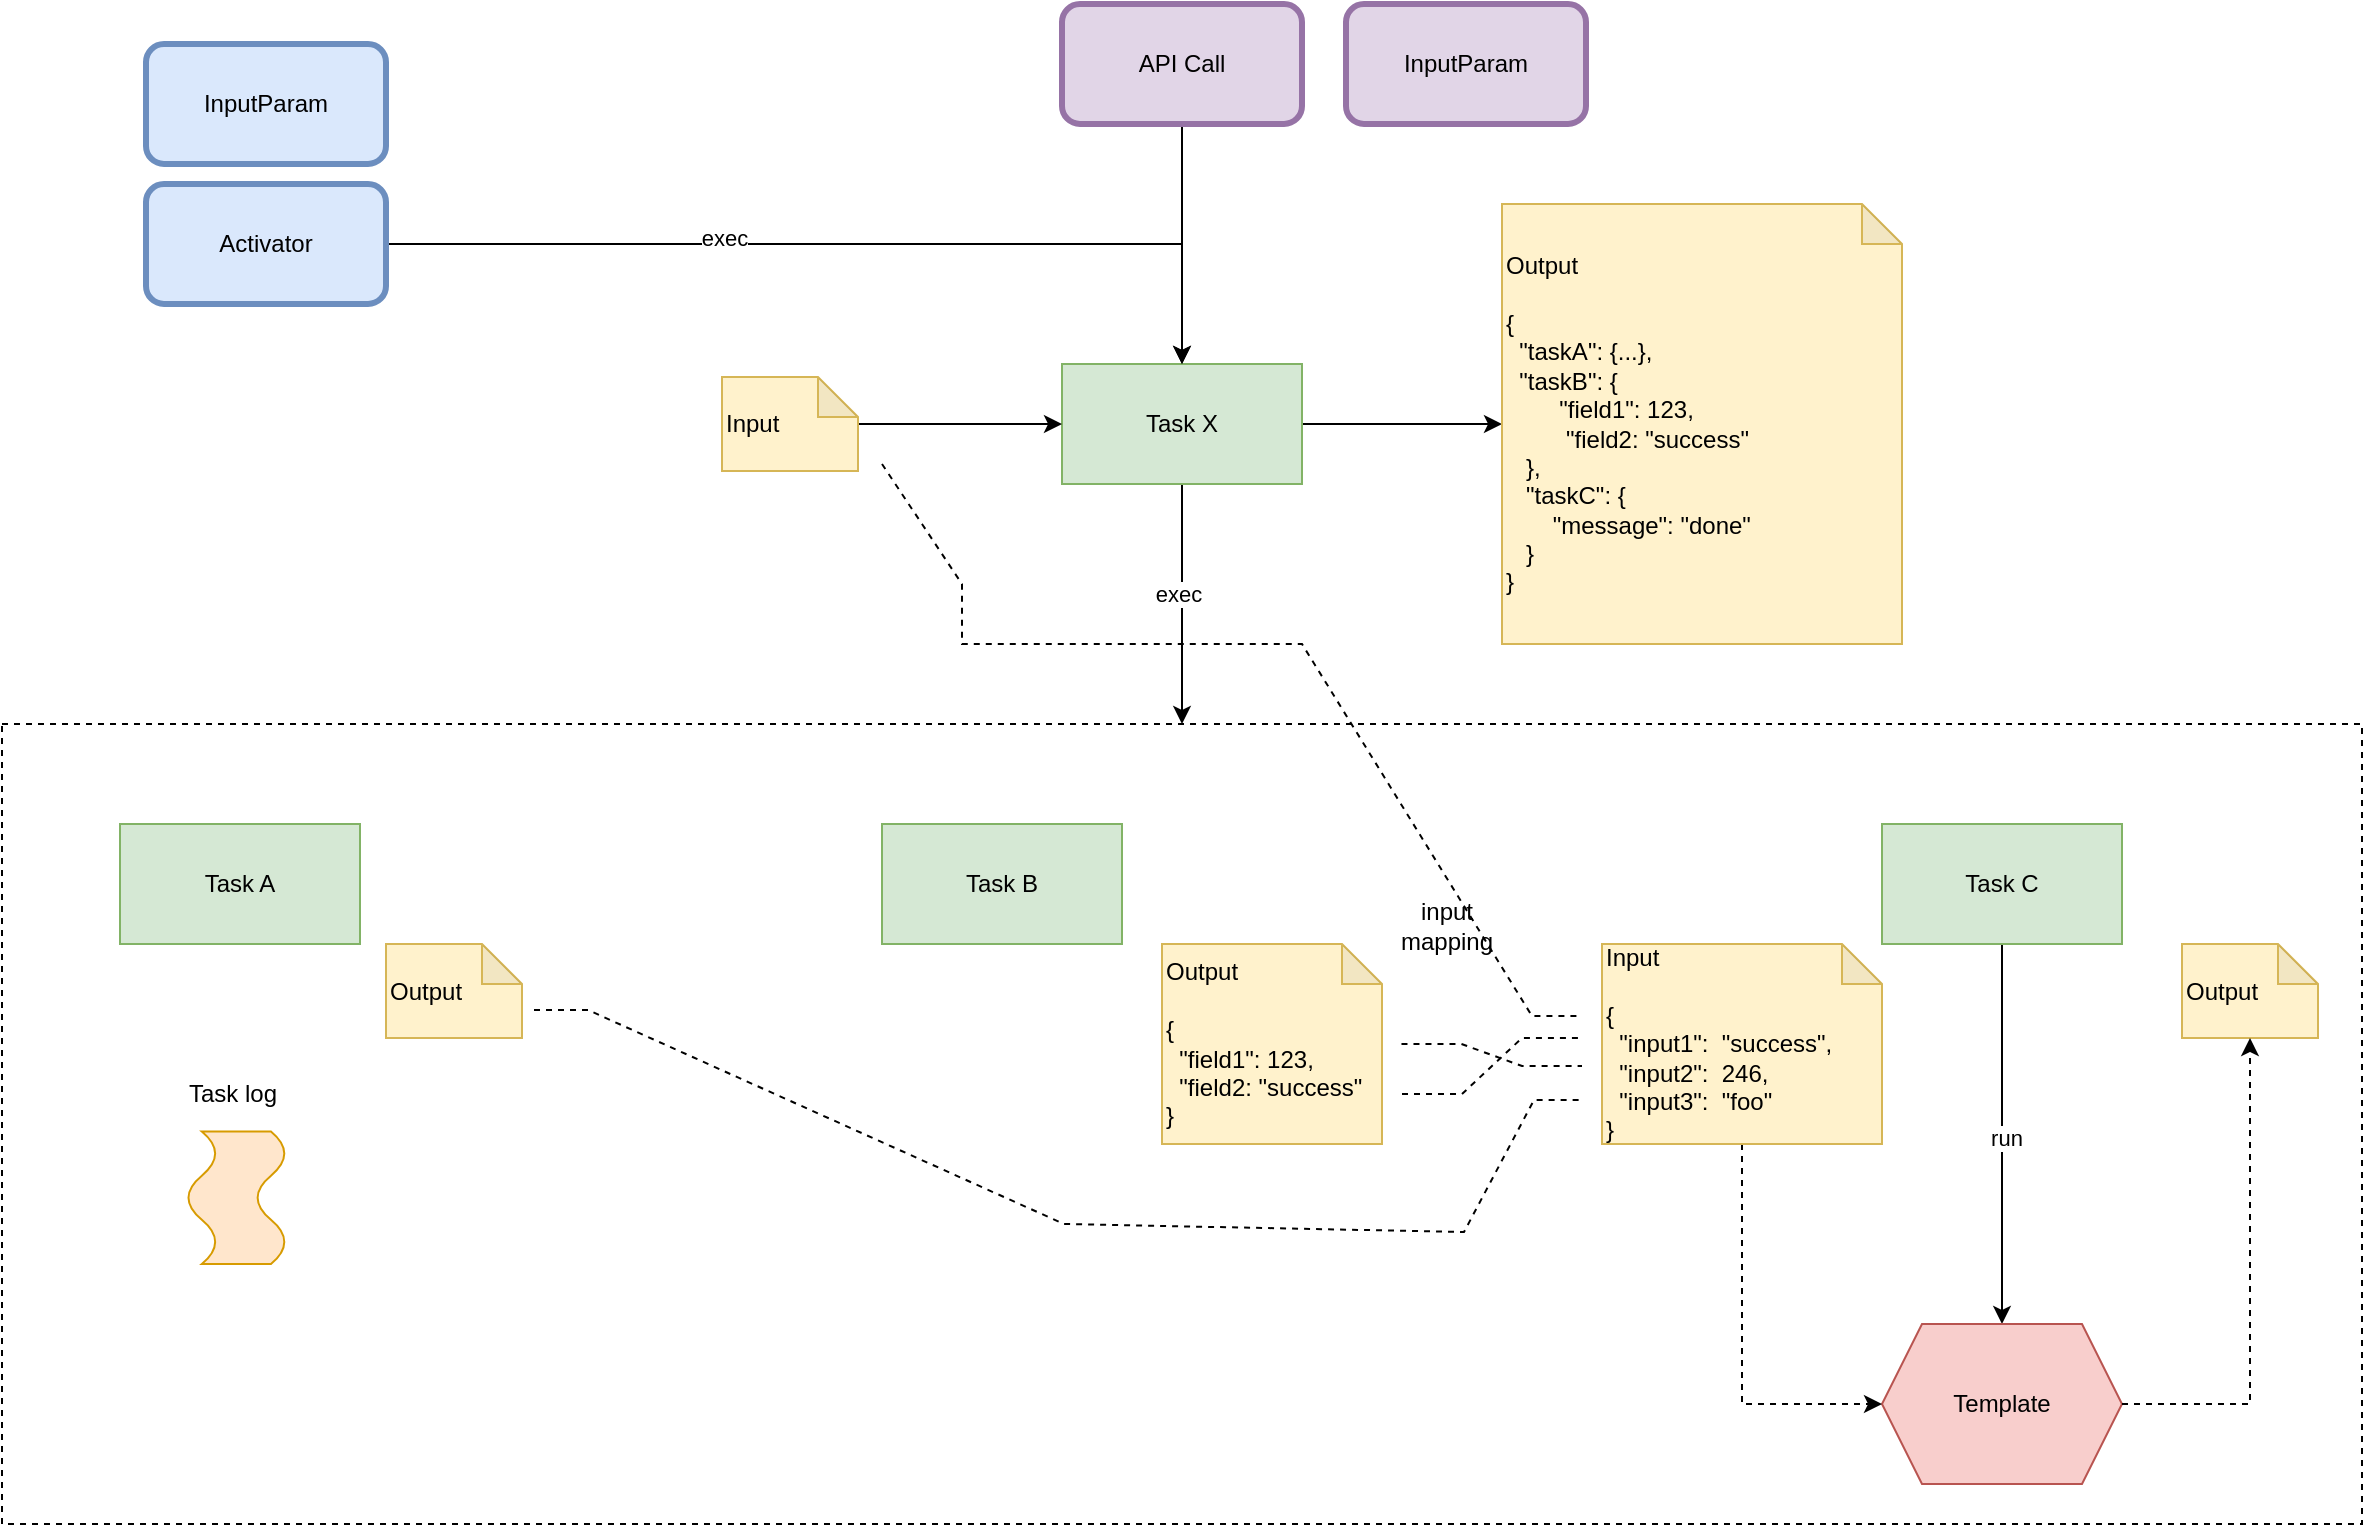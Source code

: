 <mxfile version="23.1.5" type="device" pages="9">
  <diagram id="p0nn2AJC6aevpp24umD-" name="Task Execution Engine">
    <mxGraphModel dx="2218" dy="825" grid="0" gridSize="10" guides="1" tooltips="1" connect="1" arrows="1" fold="1" page="0" pageScale="1" pageWidth="850" pageHeight="1100" math="0" shadow="0">
      <root>
        <mxCell id="0" />
        <mxCell id="1" parent="0" />
        <mxCell id="ue-RjkZ2K4Mqv0bTlFVL-10" value="" style="rounded=0;whiteSpace=wrap;html=1;fillColor=none;dashed=1;" parent="1" vertex="1">
          <mxGeometry x="-490" y="410" width="1180" height="400" as="geometry" />
        </mxCell>
        <mxCell id="-p-_ChyX6eG_Po_eqv1v-3" style="edgeStyle=orthogonalEdgeStyle;rounded=0;orthogonalLoop=1;jettySize=auto;html=1;" parent="1" source="-p-_ChyX6eG_Po_eqv1v-1" target="-p-_ChyX6eG_Po_eqv1v-2" edge="1">
          <mxGeometry relative="1" as="geometry" />
        </mxCell>
        <mxCell id="-p-_ChyX6eG_Po_eqv1v-4" value="run" style="edgeLabel;html=1;align=center;verticalAlign=middle;resizable=0;points=[];" parent="-p-_ChyX6eG_Po_eqv1v-3" vertex="1" connectable="0">
          <mxGeometry x="0.017" y="2" relative="1" as="geometry">
            <mxPoint as="offset" />
          </mxGeometry>
        </mxCell>
        <mxCell id="-p-_ChyX6eG_Po_eqv1v-1" value="Task C" style="rounded=0;whiteSpace=wrap;html=1;fillColor=#d5e8d4;strokeColor=#82b366;" parent="1" vertex="1">
          <mxGeometry x="450" y="460" width="120" height="60" as="geometry" />
        </mxCell>
        <mxCell id="-p-_ChyX6eG_Po_eqv1v-2" value="Template" style="shape=hexagon;perimeter=hexagonPerimeter2;whiteSpace=wrap;html=1;fixedSize=1;fillColor=#f8cecc;strokeColor=#b85450;" parent="1" vertex="1">
          <mxGeometry x="450" y="710" width="120" height="80" as="geometry" />
        </mxCell>
        <mxCell id="-p-_ChyX6eG_Po_eqv1v-5" value="Task B" style="rounded=0;whiteSpace=wrap;html=1;fillColor=#d5e8d4;strokeColor=#82b366;" parent="1" vertex="1">
          <mxGeometry x="-50" y="460" width="120" height="60" as="geometry" />
        </mxCell>
        <mxCell id="-p-_ChyX6eG_Po_eqv1v-6" value="Task A" style="rounded=0;whiteSpace=wrap;html=1;fillColor=#d5e8d4;strokeColor=#82b366;" parent="1" vertex="1">
          <mxGeometry x="-431" y="460" width="120" height="60" as="geometry" />
        </mxCell>
        <mxCell id="ue-RjkZ2K4Mqv0bTlFVL-1" value="Output&lt;br&gt;&lt;br&gt;{&lt;br style=&quot;border-color: var(--border-color);&quot;&gt;&lt;span style=&quot;&quot;&gt;&amp;nbsp; &quot;field1&quot;: 123,&lt;/span&gt;&lt;br style=&quot;border-color: var(--border-color);&quot;&gt;&lt;span style=&quot;&quot;&gt;&amp;nbsp; &quot;field2: &quot;success&quot;&lt;/span&gt;&lt;br style=&quot;border-color: var(--border-color);&quot;&gt;&lt;span style=&quot;&quot;&gt;}&lt;/span&gt;" style="shape=note;whiteSpace=wrap;html=1;backgroundOutline=1;darkOpacity=0.05;size=20;align=left;fillColor=#fff2cc;strokeColor=#d6b656;" parent="1" vertex="1">
          <mxGeometry x="90" y="520" width="110" height="100" as="geometry" />
        </mxCell>
        <mxCell id="c8iA9SwVj3eCNl4DBR5T-2" style="edgeStyle=orthogonalEdgeStyle;rounded=0;orthogonalLoop=1;jettySize=auto;html=1;dashed=1;" parent="1" source="ue-RjkZ2K4Mqv0bTlFVL-2" target="-p-_ChyX6eG_Po_eqv1v-2" edge="1">
          <mxGeometry relative="1" as="geometry">
            <Array as="points">
              <mxPoint x="380" y="750" />
            </Array>
          </mxGeometry>
        </mxCell>
        <mxCell id="ue-RjkZ2K4Mqv0bTlFVL-2" value="Input&lt;br&gt;&lt;br&gt;{&lt;br style=&quot;border-color: var(--border-color);&quot;&gt;&lt;span style=&quot;&quot;&gt;&amp;nbsp; &quot;input1&quot;:&amp;nbsp; &quot;success&quot;,&lt;/span&gt;&lt;br style=&quot;border-color: var(--border-color);&quot;&gt;&lt;span style=&quot;&quot;&gt;&amp;nbsp; &quot;input2&quot;:&amp;nbsp; 246,&lt;br&gt;&lt;/span&gt;&amp;nbsp; &quot;input3&quot;:&amp;nbsp; &quot;foo&quot;&lt;br style=&quot;border-color: var(--border-color);&quot;&gt;&lt;span style=&quot;&quot;&gt;}&lt;/span&gt;" style="shape=note;whiteSpace=wrap;html=1;backgroundOutline=1;darkOpacity=0.05;size=20;align=left;fillColor=#fff2cc;strokeColor=#d6b656;" parent="1" vertex="1">
          <mxGeometry x="310" y="520" width="140" height="100" as="geometry" />
        </mxCell>
        <mxCell id="ue-RjkZ2K4Mqv0bTlFVL-3" value="" style="endArrow=none;html=1;rounded=0;edgeStyle=entityRelationEdgeStyle;elbow=vertical;exitX=0.593;exitY=0.4;exitDx=0;exitDy=0;exitPerimeter=0;dashed=1;" parent="1" source="ue-RjkZ2K4Mqv0bTlFVL-10" edge="1">
          <mxGeometry width="50" height="50" relative="1" as="geometry">
            <mxPoint x="205" y="576" as="sourcePoint" />
            <mxPoint x="300" y="581" as="targetPoint" />
            <Array as="points">
              <mxPoint x="290" y="590" />
            </Array>
          </mxGeometry>
        </mxCell>
        <mxCell id="ue-RjkZ2K4Mqv0bTlFVL-4" value="" style="endArrow=none;html=1;rounded=0;edgeStyle=entityRelationEdgeStyle;elbow=vertical;dashed=1;" parent="1" edge="1">
          <mxGeometry width="50" height="50" relative="1" as="geometry">
            <mxPoint x="210" y="595" as="sourcePoint" />
            <mxPoint x="300" y="567" as="targetPoint" />
            <Array as="points">
              <mxPoint x="290" y="560" />
            </Array>
          </mxGeometry>
        </mxCell>
        <mxCell id="ue-RjkZ2K4Mqv0bTlFVL-5" value="input&lt;br&gt;mapping" style="text;html=1;align=center;verticalAlign=middle;resizable=0;points=[];autosize=1;strokeColor=none;fillColor=none;" parent="1" vertex="1">
          <mxGeometry x="200" y="490" width="64" height="41" as="geometry" />
        </mxCell>
        <mxCell id="ue-RjkZ2K4Mqv0bTlFVL-6" value="Output&lt;br&gt;" style="shape=note;whiteSpace=wrap;html=1;backgroundOutline=1;darkOpacity=0.05;size=20;align=left;fillColor=#fff2cc;strokeColor=#d6b656;" parent="1" vertex="1">
          <mxGeometry x="-298" y="520" width="68" height="47" as="geometry" />
        </mxCell>
        <mxCell id="ue-RjkZ2K4Mqv0bTlFVL-7" value="" style="endArrow=none;html=1;rounded=0;dashed=1;" parent="1" edge="1">
          <mxGeometry width="50" height="50" relative="1" as="geometry">
            <mxPoint x="-224" y="553" as="sourcePoint" />
            <mxPoint x="300" y="598" as="targetPoint" />
            <Array as="points">
              <mxPoint x="-197" y="553" />
              <mxPoint x="41" y="660" />
              <mxPoint x="241" y="664" />
              <mxPoint x="276" y="598" />
            </Array>
          </mxGeometry>
        </mxCell>
        <mxCell id="ue-RjkZ2K4Mqv0bTlFVL-14" style="edgeStyle=orthogonalEdgeStyle;rounded=0;orthogonalLoop=1;jettySize=auto;html=1;" parent="1" source="ue-RjkZ2K4Mqv0bTlFVL-9" target="ue-RjkZ2K4Mqv0bTlFVL-11" edge="1">
          <mxGeometry relative="1" as="geometry" />
        </mxCell>
        <mxCell id="ue-RjkZ2K4Mqv0bTlFVL-15" style="edgeStyle=orthogonalEdgeStyle;rounded=0;orthogonalLoop=1;jettySize=auto;html=1;" parent="1" source="ue-RjkZ2K4Mqv0bTlFVL-9" target="ue-RjkZ2K4Mqv0bTlFVL-10" edge="1">
          <mxGeometry relative="1" as="geometry" />
        </mxCell>
        <mxCell id="ue-RjkZ2K4Mqv0bTlFVL-16" value="exec" style="edgeLabel;html=1;align=center;verticalAlign=middle;resizable=0;points=[];" parent="ue-RjkZ2K4Mqv0bTlFVL-15" vertex="1" connectable="0">
          <mxGeometry x="-0.081" y="-2" relative="1" as="geometry">
            <mxPoint as="offset" />
          </mxGeometry>
        </mxCell>
        <mxCell id="ue-RjkZ2K4Mqv0bTlFVL-9" value="Task X" style="rounded=0;whiteSpace=wrap;html=1;fillColor=#d5e8d4;strokeColor=#82b366;" parent="1" vertex="1">
          <mxGeometry x="40" y="230" width="120" height="60" as="geometry" />
        </mxCell>
        <mxCell id="ue-RjkZ2K4Mqv0bTlFVL-11" value="Output&lt;br style=&quot;border-color: var(--border-color);&quot;&gt;&lt;br style=&quot;border-color: var(--border-color);&quot;&gt;{&lt;br&gt;&amp;nbsp; &quot;taskA&quot;: {...},&lt;br&gt;&amp;nbsp; &quot;taskB&quot;: {&lt;br&gt;&lt;span style=&quot;background-color: initial;&quot;&gt;&amp;nbsp; &amp;nbsp; &amp;nbsp; &amp;nbsp; &quot;field1&quot;: 123,&lt;br&gt;&lt;/span&gt;&lt;span style=&quot;background-color: initial;&quot;&gt;&amp;nbsp; &amp;nbsp; &amp;nbsp; &amp;nbsp; &amp;nbsp;&quot;field2: &quot;success&quot;&lt;br&gt;&lt;/span&gt;&lt;span style=&quot;background-color: initial;&quot;&gt;&amp;nbsp; &amp;nbsp;},&lt;/span&gt;&lt;span style=&quot;background-color: initial;&quot;&gt;&lt;br&gt;&lt;/span&gt;&amp;nbsp; &amp;nbsp;&quot;taskC&quot;: {&lt;br&gt;&amp;nbsp; &amp;nbsp; &amp;nbsp; &amp;nbsp;&quot;message&quot;: &quot;done&quot;&lt;br&gt;&amp;nbsp; &amp;nbsp;}&lt;br&gt;}" style="shape=note;whiteSpace=wrap;html=1;backgroundOutline=1;darkOpacity=0.05;size=20;align=left;fillColor=#fff2cc;strokeColor=#d6b656;" parent="1" vertex="1">
          <mxGeometry x="260" y="150" width="200" height="220" as="geometry" />
        </mxCell>
        <mxCell id="ue-RjkZ2K4Mqv0bTlFVL-13" style="edgeStyle=orthogonalEdgeStyle;rounded=0;orthogonalLoop=1;jettySize=auto;html=1;" parent="1" source="ue-RjkZ2K4Mqv0bTlFVL-12" target="ue-RjkZ2K4Mqv0bTlFVL-9" edge="1">
          <mxGeometry relative="1" as="geometry" />
        </mxCell>
        <mxCell id="ue-RjkZ2K4Mqv0bTlFVL-12" value="Input" style="shape=note;whiteSpace=wrap;html=1;backgroundOutline=1;darkOpacity=0.05;size=20;align=left;fillColor=#fff2cc;strokeColor=#d6b656;" parent="1" vertex="1">
          <mxGeometry x="-130" y="236.5" width="68" height="47" as="geometry" />
        </mxCell>
        <mxCell id="c8iA9SwVj3eCNl4DBR5T-3" value="Output&lt;br&gt;" style="shape=note;whiteSpace=wrap;html=1;backgroundOutline=1;darkOpacity=0.05;size=20;align=left;fillColor=#fff2cc;strokeColor=#d6b656;" parent="1" vertex="1">
          <mxGeometry x="600" y="520" width="68" height="47" as="geometry" />
        </mxCell>
        <mxCell id="c8iA9SwVj3eCNl4DBR5T-4" style="edgeStyle=orthogonalEdgeStyle;rounded=0;orthogonalLoop=1;jettySize=auto;html=1;dashed=1;" parent="1" source="-p-_ChyX6eG_Po_eqv1v-2" target="c8iA9SwVj3eCNl4DBR5T-3" edge="1">
          <mxGeometry relative="1" as="geometry">
            <mxPoint x="390" y="630" as="sourcePoint" />
            <mxPoint x="460" y="760" as="targetPoint" />
            <Array as="points" />
          </mxGeometry>
        </mxCell>
        <mxCell id="c8iA9SwVj3eCNl4DBR5T-6" style="edgeStyle=orthogonalEdgeStyle;rounded=0;orthogonalLoop=1;jettySize=auto;html=1;" parent="1" source="c8iA9SwVj3eCNl4DBR5T-5" target="ue-RjkZ2K4Mqv0bTlFVL-9" edge="1">
          <mxGeometry relative="1" as="geometry" />
        </mxCell>
        <mxCell id="c8iA9SwVj3eCNl4DBR5T-7" value="exec" style="edgeLabel;html=1;align=center;verticalAlign=middle;resizable=0;points=[];" parent="c8iA9SwVj3eCNl4DBR5T-6" vertex="1" connectable="0">
          <mxGeometry x="-0.262" y="3" relative="1" as="geometry">
            <mxPoint as="offset" />
          </mxGeometry>
        </mxCell>
        <mxCell id="c8iA9SwVj3eCNl4DBR5T-5" value="Activator" style="rounded=1;whiteSpace=wrap;html=1;fillColor=#dae8fc;strokeColor=#6c8ebf;strokeWidth=3;" parent="1" vertex="1">
          <mxGeometry x="-418" y="140" width="120" height="60" as="geometry" />
        </mxCell>
        <mxCell id="c8iA9SwVj3eCNl4DBR5T-13" value="" style="group" parent="1" vertex="1" connectable="0">
          <mxGeometry x="-410" y="580" width="76.25" height="102" as="geometry" />
        </mxCell>
        <mxCell id="c8iA9SwVj3eCNl4DBR5T-11" value="" style="verticalLabelPosition=bottom;verticalAlign=top;html=1;shape=mxgraph.basic.wave2;dy=0.3;rotation=90;fillColor=#ffe6cc;strokeColor=#d79b00;" parent="c8iA9SwVj3eCNl4DBR5T-13" vertex="1">
          <mxGeometry x="4.07" y="42.19" width="66.25" height="49.38" as="geometry" />
        </mxCell>
        <mxCell id="c8iA9SwVj3eCNl4DBR5T-12" value="Task log" style="text;html=1;align=center;verticalAlign=middle;resizable=0;points=[];autosize=1;strokeColor=none;fillColor=none;" parent="c8iA9SwVj3eCNl4DBR5T-13" vertex="1">
          <mxGeometry width="70" height="30" as="geometry" />
        </mxCell>
        <mxCell id="c8iA9SwVj3eCNl4DBR5T-14" value="InputParam" style="rounded=1;whiteSpace=wrap;html=1;fillColor=#dae8fc;strokeColor=#6c8ebf;strokeWidth=3;" parent="1" vertex="1">
          <mxGeometry x="-418" y="70" width="120" height="60" as="geometry" />
        </mxCell>
        <mxCell id="aDy6lQXgF4JI-p1WzBUY-1" value="" style="endArrow=none;html=1;rounded=0;dashed=1;" parent="1" edge="1">
          <mxGeometry width="50" height="50" relative="1" as="geometry">
            <mxPoint x="-50" y="280" as="sourcePoint" />
            <mxPoint x="299" y="556" as="targetPoint" />
            <Array as="points">
              <mxPoint x="-30" y="310" />
              <mxPoint x="-10" y="340" />
              <mxPoint x="-10" y="370" />
              <mxPoint x="160" y="370" />
              <mxPoint x="275" y="556" />
            </Array>
          </mxGeometry>
        </mxCell>
        <mxCell id="vSTvlANocgyE_Syjq7az-3" style="edgeStyle=orthogonalEdgeStyle;rounded=0;orthogonalLoop=1;jettySize=auto;html=1;" parent="1" source="vSTvlANocgyE_Syjq7az-1" target="ue-RjkZ2K4Mqv0bTlFVL-9" edge="1">
          <mxGeometry relative="1" as="geometry" />
        </mxCell>
        <mxCell id="vSTvlANocgyE_Syjq7az-1" value="API Call" style="rounded=1;whiteSpace=wrap;html=1;fillColor=#e1d5e7;strokeColor=#9673a6;strokeWidth=3;" parent="1" vertex="1">
          <mxGeometry x="40" y="50" width="120" height="60" as="geometry" />
        </mxCell>
        <mxCell id="vSTvlANocgyE_Syjq7az-2" value="InputParam" style="rounded=1;whiteSpace=wrap;html=1;fillColor=#e1d5e7;strokeColor=#9673a6;strokeWidth=3;" parent="1" vertex="1">
          <mxGeometry x="182" y="50" width="120" height="60" as="geometry" />
        </mxCell>
      </root>
    </mxGraphModel>
  </diagram>
  <diagram id="_CqeQRiTYk9HVryi9Zo1" name="Guard">
    <mxGraphModel dx="1434" dy="844" grid="0" gridSize="10" guides="1" tooltips="1" connect="1" arrows="1" fold="1" page="1" pageScale="1" pageWidth="850" pageHeight="1100" math="0" shadow="0">
      <root>
        <mxCell id="0" />
        <mxCell id="1" parent="0" />
        <mxCell id="RS6PUwt4YyWbAErZ7wdY-2" style="edgeStyle=elbowEdgeStyle;rounded=0;orthogonalLoop=1;jettySize=auto;html=1;" parent="1" source="Q9jTJ-1SLoMiGqmoVXNm-1" target="RS6PUwt4YyWbAErZ7wdY-1" edge="1">
          <mxGeometry relative="1" as="geometry">
            <mxPoint x="125" y="555" as="sourcePoint" />
          </mxGeometry>
        </mxCell>
        <mxCell id="RS6PUwt4YyWbAErZ7wdY-4" value="&amp;lt;otherwise&amp;gt;" style="edgeLabel;html=1;align=center;verticalAlign=middle;resizable=0;points=[];" parent="RS6PUwt4YyWbAErZ7wdY-2" vertex="1" connectable="0">
          <mxGeometry x="0.468" y="-2" relative="1" as="geometry">
            <mxPoint x="-32" y="-14" as="offset" />
          </mxGeometry>
        </mxCell>
        <mxCell id="Q9jTJ-1SLoMiGqmoVXNm-1" value="Start" style="strokeWidth=2;html=1;shape=mxgraph.flowchart.start_2;whiteSpace=wrap;fillColor=#dae8fc;strokeColor=#6c8ebf;" parent="1" vertex="1">
          <mxGeometry x="70" y="390" width="50" height="50" as="geometry" />
        </mxCell>
        <mxCell id="Q9jTJ-1SLoMiGqmoVXNm-4" value="End" style="ellipse;shape=doubleEllipse;whiteSpace=wrap;html=1;aspect=fixed;fillColor=#f8cecc;strokeColor=#b85450;" parent="1" vertex="1">
          <mxGeometry x="720" y="390" width="50" height="50" as="geometry" />
        </mxCell>
        <mxCell id="cMgkc0V95MUpYMnL6Qq0-4" style="edgeStyle=elbowEdgeStyle;rounded=0;orthogonalLoop=1;jettySize=auto;html=1;" parent="1" source="Q9jTJ-1SLoMiGqmoVXNm-1" target="cMgkc0V95MUpYMnL6Qq0-3" edge="1">
          <mxGeometry relative="1" as="geometry">
            <mxPoint x="119" y="554.04" as="sourcePoint" />
          </mxGeometry>
        </mxCell>
        <mxCell id="cMgkc0V95MUpYMnL6Qq0-12" value="3 &amp;gt; 5" style="edgeLabel;html=1;align=center;verticalAlign=middle;resizable=0;points=[];" parent="cMgkc0V95MUpYMnL6Qq0-4" vertex="1" connectable="0">
          <mxGeometry x="0.178" y="-1" relative="1" as="geometry">
            <mxPoint x="34" y="-34" as="offset" />
          </mxGeometry>
        </mxCell>
        <mxCell id="cMgkc0V95MUpYMnL6Qq0-3" value="Task 1" style="rounded=1;whiteSpace=wrap;html=1;fillColor=#60a917;strokeColor=#2D7600;fontColor=#ffffff;" parent="1" vertex="1">
          <mxGeometry x="500" y="260" width="120" height="60" as="geometry" />
        </mxCell>
        <mxCell id="cMgkc0V95MUpYMnL6Qq0-5" value="Task 3" style="rounded=1;whiteSpace=wrap;html=1;fillColor=#60a917;strokeColor=#2D7600;fontColor=#ffffff;" parent="1" vertex="1">
          <mxGeometry x="500" y="504" width="120" height="60" as="geometry" />
        </mxCell>
        <mxCell id="cMgkc0V95MUpYMnL6Qq0-6" style="edgeStyle=elbowEdgeStyle;rounded=0;orthogonalLoop=1;jettySize=auto;html=1;" parent="1" source="Q9jTJ-1SLoMiGqmoVXNm-1" target="cMgkc0V95MUpYMnL6Qq0-5" edge="1">
          <mxGeometry relative="1" as="geometry">
            <mxPoint x="110" y="565" as="sourcePoint" />
            <mxPoint x="390" y="310" as="targetPoint" />
          </mxGeometry>
        </mxCell>
        <mxCell id="cMgkc0V95MUpYMnL6Qq0-13" value="3 == 3" style="edgeLabel;html=1;align=center;verticalAlign=middle;resizable=0;points=[];" parent="cMgkc0V95MUpYMnL6Qq0-6" vertex="1" connectable="0">
          <mxGeometry x="0.564" y="-1" relative="1" as="geometry">
            <mxPoint x="-59" y="-11" as="offset" />
          </mxGeometry>
        </mxCell>
        <mxCell id="cMgkc0V95MUpYMnL6Qq0-9" style="edgeStyle=elbowEdgeStyle;rounded=0;orthogonalLoop=1;jettySize=auto;html=1;" parent="1" source="cMgkc0V95MUpYMnL6Qq0-3" target="Q9jTJ-1SLoMiGqmoVXNm-4" edge="1">
          <mxGeometry relative="1" as="geometry">
            <mxPoint x="320" y="425" as="sourcePoint" />
            <mxPoint x="390" y="310" as="targetPoint" />
          </mxGeometry>
        </mxCell>
        <mxCell id="cMgkc0V95MUpYMnL6Qq0-10" style="edgeStyle=elbowEdgeStyle;rounded=0;orthogonalLoop=1;jettySize=auto;html=1;" parent="1" source="cMgkc0V95MUpYMnL6Qq0-5" target="Q9jTJ-1SLoMiGqmoVXNm-4" edge="1">
          <mxGeometry relative="1" as="geometry">
            <mxPoint x="510" y="310" as="sourcePoint" />
            <mxPoint x="720" y="425" as="targetPoint" />
          </mxGeometry>
        </mxCell>
        <mxCell id="RS6PUwt4YyWbAErZ7wdY-3" style="edgeStyle=orthogonalEdgeStyle;rounded=0;orthogonalLoop=1;jettySize=auto;html=1;" parent="1" source="RS6PUwt4YyWbAErZ7wdY-1" target="Q9jTJ-1SLoMiGqmoVXNm-4" edge="1">
          <mxGeometry relative="1" as="geometry" />
        </mxCell>
        <mxCell id="RS6PUwt4YyWbAErZ7wdY-1" value="Task 2" style="rounded=1;whiteSpace=wrap;html=1;fillColor=#60a917;strokeColor=#2D7600;fontColor=#ffffff;" parent="1" vertex="1">
          <mxGeometry x="500" y="378" width="120" height="60" as="geometry" />
        </mxCell>
      </root>
    </mxGraphModel>
  </diagram>
  <diagram name="Group" id="x8hONqLChH1baX8i7aAq">
    <mxGraphModel dx="1434" dy="844" grid="0" gridSize="10" guides="1" tooltips="1" connect="1" arrows="1" fold="1" page="1" pageScale="1" pageWidth="850" pageHeight="1100" math="0" shadow="0">
      <root>
        <mxCell id="GSx8e4_zPsIP87X2-GVU-0" />
        <mxCell id="GSx8e4_zPsIP87X2-GVU-1" parent="GSx8e4_zPsIP87X2-GVU-0" />
        <mxCell id="5rSyVJ4RoXOOmz3NpydQ-3" style="edgeStyle=orthogonalEdgeStyle;rounded=0;orthogonalLoop=1;jettySize=auto;html=1;" parent="GSx8e4_zPsIP87X2-GVU-1" source="5rSyVJ4RoXOOmz3NpydQ-0" target="GSx8e4_zPsIP87X2-GVU-4" edge="1">
          <mxGeometry relative="1" as="geometry" />
        </mxCell>
        <mxCell id="5rSyVJ4RoXOOmz3NpydQ-0" value="Start" style="strokeWidth=2;html=1;shape=mxgraph.flowchart.start_2;whiteSpace=wrap;fillColor=#dae8fc;strokeColor=#6c8ebf;" parent="GSx8e4_zPsIP87X2-GVU-1" vertex="1">
          <mxGeometry x="83" y="390" width="50" height="50" as="geometry" />
        </mxCell>
        <mxCell id="5rSyVJ4RoXOOmz3NpydQ-1" value="End" style="ellipse;shape=doubleEllipse;whiteSpace=wrap;html=1;aspect=fixed;fillColor=#f8cecc;strokeColor=#b85450;" parent="GSx8e4_zPsIP87X2-GVU-1" vertex="1">
          <mxGeometry x="715" y="390" width="50" height="50" as="geometry" />
        </mxCell>
        <mxCell id="5rSyVJ4RoXOOmz3NpydQ-2" value="" style="group" parent="GSx8e4_zPsIP87X2-GVU-1" vertex="1" connectable="0">
          <mxGeometry x="209" y="334" width="432" height="206" as="geometry" />
        </mxCell>
        <mxCell id="IU5L0j2Jczf1xKVNkS2q-0" value="" style="rounded=0;whiteSpace=wrap;html=1;strokeWidth=3;fillColor=none;strokeColor=#9673a6;" parent="5rSyVJ4RoXOOmz3NpydQ-2" vertex="1">
          <mxGeometry x="22" width="383" height="160" as="geometry" />
        </mxCell>
        <mxCell id="GSx8e4_zPsIP87X2-GVU-4" value="g1Start" style="strokeWidth=2;html=1;shape=mxgraph.flowchart.start_2;whiteSpace=wrap;fillColor=#dae8fc;strokeColor=#6c8ebf;" parent="5rSyVJ4RoXOOmz3NpydQ-2" vertex="1">
          <mxGeometry y="56" width="50" height="50" as="geometry" />
        </mxCell>
        <mxCell id="GSx8e4_zPsIP87X2-GVU-5" value="g1End" style="ellipse;shape=doubleEllipse;whiteSpace=wrap;html=1;aspect=fixed;fillColor=#f8cecc;strokeColor=#b85450;" parent="5rSyVJ4RoXOOmz3NpydQ-2" vertex="1">
          <mxGeometry x="382" y="56" width="50" height="50" as="geometry" />
        </mxCell>
        <mxCell id="GSx8e4_zPsIP87X2-GVU-8" value="task1" style="rounded=1;whiteSpace=wrap;html=1;fillColor=#60a917;strokeColor=#2D7600;fontColor=#ffffff;" parent="5rSyVJ4RoXOOmz3NpydQ-2" vertex="1">
          <mxGeometry x="86" y="51" width="120" height="60" as="geometry" />
        </mxCell>
        <mxCell id="IU5L0j2Jczf1xKVNkS2q-2" style="edgeStyle=orthogonalEdgeStyle;rounded=0;orthogonalLoop=1;jettySize=auto;html=1;" parent="5rSyVJ4RoXOOmz3NpydQ-2" source="GSx8e4_zPsIP87X2-GVU-4" target="GSx8e4_zPsIP87X2-GVU-8" edge="1">
          <mxGeometry relative="1" as="geometry" />
        </mxCell>
        <mxCell id="IU5L0j2Jczf1xKVNkS2q-4" style="edgeStyle=orthogonalEdgeStyle;rounded=0;orthogonalLoop=1;jettySize=auto;html=1;" parent="5rSyVJ4RoXOOmz3NpydQ-2" source="GSx8e4_zPsIP87X2-GVU-15" target="GSx8e4_zPsIP87X2-GVU-5" edge="1">
          <mxGeometry relative="1" as="geometry" />
        </mxCell>
        <mxCell id="GSx8e4_zPsIP87X2-GVU-15" value="task2" style="rounded=1;whiteSpace=wrap;html=1;fillColor=#60a917;strokeColor=#2D7600;fontColor=#ffffff;" parent="5rSyVJ4RoXOOmz3NpydQ-2" vertex="1">
          <mxGeometry x="237" y="51" width="120" height="60" as="geometry" />
        </mxCell>
        <mxCell id="IU5L0j2Jczf1xKVNkS2q-3" style="edgeStyle=orthogonalEdgeStyle;rounded=0;orthogonalLoop=1;jettySize=auto;html=1;" parent="5rSyVJ4RoXOOmz3NpydQ-2" source="GSx8e4_zPsIP87X2-GVU-8" target="GSx8e4_zPsIP87X2-GVU-15" edge="1">
          <mxGeometry relative="1" as="geometry" />
        </mxCell>
        <mxCell id="IU5L0j2Jczf1xKVNkS2q-1" value="g1" style="text;html=1;align=center;verticalAlign=middle;resizable=0;points=[];autosize=1;strokeColor=none;fillColor=none;" parent="5rSyVJ4RoXOOmz3NpydQ-2" vertex="1">
          <mxGeometry x="198" y="180" width="31" height="26" as="geometry" />
        </mxCell>
        <mxCell id="5rSyVJ4RoXOOmz3NpydQ-4" style="edgeStyle=orthogonalEdgeStyle;rounded=0;orthogonalLoop=1;jettySize=auto;html=1;" parent="GSx8e4_zPsIP87X2-GVU-1" source="GSx8e4_zPsIP87X2-GVU-5" target="5rSyVJ4RoXOOmz3NpydQ-1" edge="1">
          <mxGeometry relative="1" as="geometry" />
        </mxCell>
        <mxCell id="se270dMN5VndZ51iFE1o-14" style="edgeStyle=orthogonalEdgeStyle;rounded=0;orthogonalLoop=1;jettySize=auto;html=1;" parent="GSx8e4_zPsIP87X2-GVU-1" source="se270dMN5VndZ51iFE1o-15" target="se270dMN5VndZ51iFE1o-21" edge="1">
          <mxGeometry relative="1" as="geometry" />
        </mxCell>
        <mxCell id="se270dMN5VndZ51iFE1o-15" value="Start" style="strokeWidth=2;html=1;shape=mxgraph.flowchart.start_2;whiteSpace=wrap;fillColor=#dae8fc;strokeColor=#6c8ebf;" parent="GSx8e4_zPsIP87X2-GVU-1" vertex="1">
          <mxGeometry x="73" y="685" width="50" height="50" as="geometry" />
        </mxCell>
        <mxCell id="se270dMN5VndZ51iFE1o-16" value="End" style="ellipse;shape=doubleEllipse;whiteSpace=wrap;html=1;aspect=fixed;fillColor=#f8cecc;strokeColor=#b85450;" parent="GSx8e4_zPsIP87X2-GVU-1" vertex="1">
          <mxGeometry x="715" y="685" width="50" height="50" as="geometry" />
        </mxCell>
        <mxCell id="se270dMN5VndZ51iFE1o-17" value="" style="group" parent="GSx8e4_zPsIP87X2-GVU-1" vertex="1" connectable="0">
          <mxGeometry x="320" y="629" width="432" height="206" as="geometry" />
        </mxCell>
        <mxCell id="se270dMN5VndZ51iFE1o-18" value="" style="rounded=0;whiteSpace=wrap;html=1;strokeWidth=3;fillColor=none;strokeColor=#9673a6;" parent="se270dMN5VndZ51iFE1o-17" vertex="1">
          <mxGeometry x="22" width="258" height="150" as="geometry" />
        </mxCell>
        <mxCell id="se270dMN5VndZ51iFE1o-28" value="" style="edgeStyle=orthogonalEdgeStyle;rounded=0;orthogonalLoop=1;jettySize=auto;html=1;" parent="se270dMN5VndZ51iFE1o-17" source="se270dMN5VndZ51iFE1o-19" target="se270dMN5VndZ51iFE1o-24" edge="1">
          <mxGeometry relative="1" as="geometry" />
        </mxCell>
        <mxCell id="se270dMN5VndZ51iFE1o-19" value="g2Start" style="strokeWidth=2;html=1;shape=mxgraph.flowchart.start_2;whiteSpace=wrap;fillColor=#dae8fc;strokeColor=#6c8ebf;" parent="se270dMN5VndZ51iFE1o-17" vertex="1">
          <mxGeometry y="56" width="50" height="50" as="geometry" />
        </mxCell>
        <mxCell id="se270dMN5VndZ51iFE1o-20" value="g2End" style="ellipse;shape=doubleEllipse;whiteSpace=wrap;html=1;aspect=fixed;fillColor=#f8cecc;strokeColor=#b85450;" parent="se270dMN5VndZ51iFE1o-17" vertex="1">
          <mxGeometry x="260" y="56" width="50" height="50" as="geometry" />
        </mxCell>
        <mxCell id="se270dMN5VndZ51iFE1o-23" style="edgeStyle=orthogonalEdgeStyle;rounded=0;orthogonalLoop=1;jettySize=auto;html=1;" parent="se270dMN5VndZ51iFE1o-17" source="se270dMN5VndZ51iFE1o-24" target="se270dMN5VndZ51iFE1o-20" edge="1">
          <mxGeometry relative="1" as="geometry" />
        </mxCell>
        <mxCell id="se270dMN5VndZ51iFE1o-24" value="taskA" style="rounded=1;whiteSpace=wrap;html=1;fillColor=#60a917;strokeColor=#2D7600;fontColor=#ffffff;" parent="se270dMN5VndZ51iFE1o-17" vertex="1">
          <mxGeometry x="102" y="51" width="120" height="60" as="geometry" />
        </mxCell>
        <mxCell id="se270dMN5VndZ51iFE1o-26" value="g1" style="text;html=1;align=center;verticalAlign=middle;resizable=0;points=[];autosize=1;strokeColor=none;fillColor=none;" parent="se270dMN5VndZ51iFE1o-17" vertex="1">
          <mxGeometry x="135.5" y="161" width="31" height="26" as="geometry" />
        </mxCell>
        <mxCell id="se270dMN5VndZ51iFE1o-27" style="edgeStyle=orthogonalEdgeStyle;rounded=0;orthogonalLoop=1;jettySize=auto;html=1;" parent="GSx8e4_zPsIP87X2-GVU-1" source="se270dMN5VndZ51iFE1o-20" target="se270dMN5VndZ51iFE1o-16" edge="1">
          <mxGeometry relative="1" as="geometry" />
        </mxCell>
        <mxCell id="se270dMN5VndZ51iFE1o-21" value="taskA" style="rounded=1;whiteSpace=wrap;html=1;fillColor=#60a917;strokeColor=#2D7600;fontColor=#ffffff;" parent="GSx8e4_zPsIP87X2-GVU-1" vertex="1">
          <mxGeometry x="160" y="680" width="120" height="60" as="geometry" />
        </mxCell>
        <mxCell id="se270dMN5VndZ51iFE1o-25" style="edgeStyle=orthogonalEdgeStyle;rounded=0;orthogonalLoop=1;jettySize=auto;html=1;" parent="GSx8e4_zPsIP87X2-GVU-1" source="se270dMN5VndZ51iFE1o-21" target="se270dMN5VndZ51iFE1o-19" edge="1">
          <mxGeometry relative="1" as="geometry">
            <mxPoint x="335" y="707" as="targetPoint" />
          </mxGeometry>
        </mxCell>
      </root>
    </mxGraphModel>
  </diagram>
  <diagram name="ForEach" id="_lIXVW-tG00h-DMydaAh">
    <mxGraphModel dx="1434" dy="844" grid="0" gridSize="10" guides="1" tooltips="1" connect="1" arrows="1" fold="1" page="1" pageScale="1" pageWidth="850" pageHeight="1100" math="0" shadow="0">
      <root>
        <mxCell id="HmxqbmlE5tupWSfdeH2M-0" />
        <mxCell id="HmxqbmlE5tupWSfdeH2M-1" parent="HmxqbmlE5tupWSfdeH2M-0" />
        <mxCell id="HmxqbmlE5tupWSfdeH2M-2" style="edgeStyle=orthogonalEdgeStyle;rounded=0;orthogonalLoop=1;jettySize=auto;html=1;" parent="HmxqbmlE5tupWSfdeH2M-1" source="HmxqbmlE5tupWSfdeH2M-3" target="HmxqbmlE5tupWSfdeH2M-7" edge="1">
          <mxGeometry relative="1" as="geometry" />
        </mxCell>
        <mxCell id="YX6cBQ1TxtmfcVnodVIa-0" value="[&#39;a&#39;, &#39;b&#39;, &#39;c&#39;]" style="edgeLabel;html=1;align=center;verticalAlign=middle;resizable=0;points=[];" parent="HmxqbmlE5tupWSfdeH2M-2" vertex="1" connectable="0">
          <mxGeometry x="-0.289" y="3" relative="1" as="geometry">
            <mxPoint x="25" y="-12" as="offset" />
          </mxGeometry>
        </mxCell>
        <mxCell id="HmxqbmlE5tupWSfdeH2M-3" value="Start" style="strokeWidth=2;html=1;shape=mxgraph.flowchart.start_2;whiteSpace=wrap;fillColor=#dae8fc;strokeColor=#6c8ebf;" parent="HmxqbmlE5tupWSfdeH2M-1" vertex="1">
          <mxGeometry x="113" y="388" width="50" height="50" as="geometry" />
        </mxCell>
        <mxCell id="HmxqbmlE5tupWSfdeH2M-4" value="End" style="ellipse;shape=doubleEllipse;whiteSpace=wrap;html=1;aspect=fixed;fillColor=#f8cecc;strokeColor=#b85450;" parent="HmxqbmlE5tupWSfdeH2M-1" vertex="1">
          <mxGeometry x="667" y="388" width="50" height="50" as="geometry" />
        </mxCell>
        <mxCell id="HmxqbmlE5tupWSfdeH2M-15" style="edgeStyle=orthogonalEdgeStyle;rounded=0;orthogonalLoop=1;jettySize=auto;html=1;" parent="HmxqbmlE5tupWSfdeH2M-1" source="HmxqbmlE5tupWSfdeH2M-8" target="HmxqbmlE5tupWSfdeH2M-4" edge="1">
          <mxGeometry relative="1" as="geometry" />
        </mxCell>
        <mxCell id="YX6cBQ1TxtmfcVnodVIa-2" value="[&#39;a1&#39;, &#39;b2&#39;, &#39;c3&#39;]" style="edgeLabel;html=1;align=center;verticalAlign=middle;resizable=0;points=[];" parent="HmxqbmlE5tupWSfdeH2M-15" vertex="1" connectable="0">
          <mxGeometry x="-0.722" y="-1" relative="1" as="geometry">
            <mxPoint x="23" y="-14" as="offset" />
          </mxGeometry>
        </mxCell>
        <mxCell id="HmxqbmlE5tupWSfdeH2M-6" value="" style="rounded=0;whiteSpace=wrap;html=1;strokeWidth=3;fillColor=none;strokeColor=#9673a6;" parent="HmxqbmlE5tupWSfdeH2M-1" vertex="1">
          <mxGeometry x="278" y="332" width="260" height="160" as="geometry" />
        </mxCell>
        <mxCell id="HmxqbmlE5tupWSfdeH2M-7" value="f1Start" style="strokeWidth=2;html=1;shape=mxgraph.flowchart.start_2;whiteSpace=wrap;fillColor=#dae8fc;strokeColor=#6c8ebf;" parent="HmxqbmlE5tupWSfdeH2M-1" vertex="1">
          <mxGeometry x="256" y="388" width="50" height="50" as="geometry" />
        </mxCell>
        <mxCell id="HmxqbmlE5tupWSfdeH2M-8" value="f1End" style="ellipse;shape=doubleEllipse;whiteSpace=wrap;html=1;aspect=fixed;fillColor=#f8cecc;strokeColor=#b85450;" parent="HmxqbmlE5tupWSfdeH2M-1" vertex="1">
          <mxGeometry x="513" y="388" width="50" height="50" as="geometry" />
        </mxCell>
        <mxCell id="YX6cBQ1TxtmfcVnodVIa-1" style="edgeStyle=orthogonalEdgeStyle;rounded=0;orthogonalLoop=1;jettySize=auto;html=1;" parent="HmxqbmlE5tupWSfdeH2M-1" source="HmxqbmlE5tupWSfdeH2M-9" target="HmxqbmlE5tupWSfdeH2M-8" edge="1">
          <mxGeometry relative="1" as="geometry" />
        </mxCell>
        <mxCell id="HmxqbmlE5tupWSfdeH2M-9" value="Task A" style="rounded=1;whiteSpace=wrap;html=1;fillColor=#60a917;strokeColor=#2D7600;fontColor=#ffffff;" parent="HmxqbmlE5tupWSfdeH2M-1" vertex="1">
          <mxGeometry x="348" y="383" width="120" height="60" as="geometry" />
        </mxCell>
        <mxCell id="HmxqbmlE5tupWSfdeH2M-10" style="edgeStyle=orthogonalEdgeStyle;rounded=0;orthogonalLoop=1;jettySize=auto;html=1;" parent="HmxqbmlE5tupWSfdeH2M-1" source="HmxqbmlE5tupWSfdeH2M-7" target="HmxqbmlE5tupWSfdeH2M-9" edge="1">
          <mxGeometry relative="1" as="geometry" />
        </mxCell>
        <mxCell id="HmxqbmlE5tupWSfdeH2M-14" value="forEach1" style="text;html=1;align=center;verticalAlign=middle;resizable=0;points=[];autosize=1;strokeColor=none;fillColor=none;" parent="HmxqbmlE5tupWSfdeH2M-1" vertex="1">
          <mxGeometry x="375" y="514" width="66" height="26" as="geometry" />
        </mxCell>
      </root>
    </mxGraphModel>
  </diagram>
  <diagram name="Future - Wait" id="Ts3QNNmfI32JHFv2kijr">
    <mxGraphModel dx="1418" dy="825" grid="0" gridSize="10" guides="1" tooltips="1" connect="1" arrows="1" fold="1" page="1" pageScale="1" pageWidth="850" pageHeight="1100" math="0" shadow="0">
      <root>
        <mxCell id="e2w0jEma9O8AYE77opp4-0" />
        <mxCell id="e2w0jEma9O8AYE77opp4-1" parent="e2w0jEma9O8AYE77opp4-0" />
        <mxCell id="e2w0jEma9O8AYE77opp4-2" style="edgeStyle=orthogonalEdgeStyle;rounded=0;orthogonalLoop=1;jettySize=auto;html=1;" edge="1" parent="e2w0jEma9O8AYE77opp4-1" source="e2w0jEma9O8AYE77opp4-4" target="e2w0jEma9O8AYE77opp4-9">
          <mxGeometry relative="1" as="geometry" />
        </mxCell>
        <mxCell id="e2w0jEma9O8AYE77opp4-4" value="Start" style="strokeWidth=2;html=1;shape=mxgraph.flowchart.start_2;whiteSpace=wrap;fillColor=#dae8fc;strokeColor=#6c8ebf;" vertex="1" parent="e2w0jEma9O8AYE77opp4-1">
          <mxGeometry x="113" y="388" width="50" height="50" as="geometry" />
        </mxCell>
        <mxCell id="e2w0jEma9O8AYE77opp4-5" value="End" style="ellipse;shape=doubleEllipse;whiteSpace=wrap;html=1;aspect=fixed;fillColor=#f8cecc;strokeColor=#b85450;" vertex="1" parent="e2w0jEma9O8AYE77opp4-1">
          <mxGeometry x="830" y="387" width="50" height="50" as="geometry" />
        </mxCell>
        <mxCell id="e2w0jEma9O8AYE77opp4-6" style="edgeStyle=orthogonalEdgeStyle;rounded=0;orthogonalLoop=1;jettySize=auto;html=1;" edge="1" parent="e2w0jEma9O8AYE77opp4-1" source="j6MqtLYLYnKJg1FQIcq4-2" target="e2w0jEma9O8AYE77opp4-5">
          <mxGeometry relative="1" as="geometry" />
        </mxCell>
        <mxCell id="e2w0jEma9O8AYE77opp4-8" value="" style="rounded=0;whiteSpace=wrap;html=1;strokeWidth=3;fillColor=none;strokeColor=#9673a6;" vertex="1" parent="e2w0jEma9O8AYE77opp4-1">
          <mxGeometry x="278" y="332" width="260" height="160" as="geometry" />
        </mxCell>
        <mxCell id="e2w0jEma9O8AYE77opp4-9" value="f1Start" style="strokeWidth=2;html=1;shape=mxgraph.flowchart.start_2;whiteSpace=wrap;fillColor=#dae8fc;strokeColor=#6c8ebf;" vertex="1" parent="e2w0jEma9O8AYE77opp4-1">
          <mxGeometry x="256" y="388" width="50" height="50" as="geometry" />
        </mxCell>
        <mxCell id="e2w0jEma9O8AYE77opp4-10" value="f1End" style="ellipse;shape=doubleEllipse;whiteSpace=wrap;html=1;aspect=fixed;fillColor=#f8cecc;strokeColor=#b85450;" vertex="1" parent="e2w0jEma9O8AYE77opp4-1">
          <mxGeometry x="513" y="388" width="50" height="50" as="geometry" />
        </mxCell>
        <mxCell id="e2w0jEma9O8AYE77opp4-11" style="edgeStyle=orthogonalEdgeStyle;rounded=0;orthogonalLoop=1;jettySize=auto;html=1;" edge="1" parent="e2w0jEma9O8AYE77opp4-1" source="e2w0jEma9O8AYE77opp4-12" target="e2w0jEma9O8AYE77opp4-10">
          <mxGeometry relative="1" as="geometry" />
        </mxCell>
        <mxCell id="e2w0jEma9O8AYE77opp4-12" value="logTask" style="rounded=1;whiteSpace=wrap;html=1;fillColor=#60a917;strokeColor=#2D7600;fontColor=#ffffff;" vertex="1" parent="e2w0jEma9O8AYE77opp4-1">
          <mxGeometry x="348" y="383" width="120" height="60" as="geometry" />
        </mxCell>
        <mxCell id="e2w0jEma9O8AYE77opp4-13" style="edgeStyle=orthogonalEdgeStyle;rounded=0;orthogonalLoop=1;jettySize=auto;html=1;" edge="1" parent="e2w0jEma9O8AYE77opp4-1" source="e2w0jEma9O8AYE77opp4-9" target="e2w0jEma9O8AYE77opp4-12">
          <mxGeometry relative="1" as="geometry" />
        </mxCell>
        <mxCell id="e2w0jEma9O8AYE77opp4-14" value="future" style="text;html=1;align=center;verticalAlign=middle;resizable=0;points=[];autosize=1;strokeColor=none;fillColor=none;" vertex="1" parent="e2w0jEma9O8AYE77opp4-1">
          <mxGeometry x="384" y="514" width="49" height="26" as="geometry" />
        </mxCell>
        <mxCell id="j6MqtLYLYnKJg1FQIcq4-0" value="Future&amp;lt;T&amp;gt;" style="text;html=1;align=center;verticalAlign=middle;resizable=0;points=[];autosize=1;strokeColor=none;fillColor=none;" vertex="1" parent="e2w0jEma9O8AYE77opp4-1">
          <mxGeometry x="556" y="380" width="74" height="26" as="geometry" />
        </mxCell>
        <mxCell id="j6MqtLYLYnKJg1FQIcq4-1" value="" style="edgeStyle=orthogonalEdgeStyle;rounded=0;orthogonalLoop=1;jettySize=auto;html=1;" edge="1" parent="e2w0jEma9O8AYE77opp4-1" source="e2w0jEma9O8AYE77opp4-10" target="j6MqtLYLYnKJg1FQIcq4-2">
          <mxGeometry relative="1" as="geometry">
            <mxPoint x="563" y="413" as="sourcePoint" />
            <mxPoint x="772" y="413" as="targetPoint" />
          </mxGeometry>
        </mxCell>
        <mxCell id="j6MqtLYLYnKJg1FQIcq4-2" value="wait" style="sketch=0;pointerEvents=1;shadow=0;dashed=0;html=1;strokeColor=none;fillColor=#505050;labelPosition=center;verticalLabelPosition=bottom;verticalAlign=top;outlineConnect=0;align=center;shape=mxgraph.office.concepts.clock;" vertex="1" parent="e2w0jEma9O8AYE77opp4-1">
          <mxGeometry x="668" y="388.25" width="47.5" height="47.5" as="geometry" />
        </mxCell>
      </root>
    </mxGraphModel>
  </diagram>
  <diagram name="[Deprecated] Fork Join" id="b69O4kTaBzIzxtkm4VTH">
    <mxGraphModel dx="1418" dy="825" grid="0" gridSize="10" guides="1" tooltips="1" connect="1" arrows="1" fold="1" page="1" pageScale="1" pageWidth="850" pageHeight="1100" math="0" shadow="0">
      <root>
        <mxCell id="KZTwtbdjz8SkEgyDXj0M-0" />
        <mxCell id="KZTwtbdjz8SkEgyDXj0M-1" parent="KZTwtbdjz8SkEgyDXj0M-0" />
        <mxCell id="KZTwtbdjz8SkEgyDXj0M-3" value="Start" style="strokeWidth=2;html=1;shape=mxgraph.flowchart.start_2;whiteSpace=wrap;fillColor=#dae8fc;strokeColor=#6c8ebf;" parent="KZTwtbdjz8SkEgyDXj0M-1" vertex="1">
          <mxGeometry x="70" y="381" width="50" height="50" as="geometry" />
        </mxCell>
        <mxCell id="KZTwtbdjz8SkEgyDXj0M-4" value="End" style="ellipse;shape=doubleEllipse;whiteSpace=wrap;html=1;aspect=fixed;fillColor=#f8cecc;strokeColor=#b85450;" parent="KZTwtbdjz8SkEgyDXj0M-1" vertex="1">
          <mxGeometry x="720" y="390" width="50" height="50" as="geometry" />
        </mxCell>
        <mxCell id="KZTwtbdjz8SkEgyDXj0M-18" style="edgeStyle=orthogonalEdgeStyle;rounded=0;orthogonalLoop=1;jettySize=auto;html=1;exitX=1;exitY=0.5;exitDx=0;exitDy=0;exitPerimeter=0;fillColor=#d5e8d4;strokeColor=#82b366;strokeWidth=2;" parent="KZTwtbdjz8SkEgyDXj0M-1" source="KZTwtbdjz8SkEgyDXj0M-19" target="KZTwtbdjz8SkEgyDXj0M-23" edge="1">
          <mxGeometry relative="1" as="geometry" />
        </mxCell>
        <mxCell id="KZTwtbdjz8SkEgyDXj0M-19" value="Start" style="strokeWidth=2;html=1;shape=mxgraph.flowchart.start_2;whiteSpace=wrap;fillColor=#dae8fc;strokeColor=#6c8ebf;" parent="KZTwtbdjz8SkEgyDXj0M-1" vertex="1">
          <mxGeometry x="15" y="790" width="50" height="50" as="geometry" />
        </mxCell>
        <mxCell id="KZTwtbdjz8SkEgyDXj0M-20" value="End" style="ellipse;shape=doubleEllipse;whiteSpace=wrap;html=1;aspect=fixed;fillColor=#f8cecc;strokeColor=#b85450;" parent="KZTwtbdjz8SkEgyDXj0M-1" vertex="1">
          <mxGeometry x="785" y="790" width="50" height="50" as="geometry" />
        </mxCell>
        <mxCell id="KZTwtbdjz8SkEgyDXj0M-21" style="edgeStyle=elbowEdgeStyle;rounded=0;orthogonalLoop=1;jettySize=auto;html=1;" parent="KZTwtbdjz8SkEgyDXj0M-1" source="KZTwtbdjz8SkEgyDXj0M-23" target="KZTwtbdjz8SkEgyDXj0M-24" edge="1">
          <mxGeometry relative="1" as="geometry" />
        </mxCell>
        <mxCell id="KZTwtbdjz8SkEgyDXj0M-22" value="cond 1" style="edgeLabel;html=1;align=center;verticalAlign=middle;resizable=0;points=[];" parent="KZTwtbdjz8SkEgyDXj0M-21" vertex="1" connectable="0">
          <mxGeometry x="0.178" y="-1" relative="1" as="geometry">
            <mxPoint x="34" y="-34" as="offset" />
          </mxGeometry>
        </mxCell>
        <mxCell id="KZTwtbdjz8SkEgyDXj0M-23" value="Switch" style="rhombus;whiteSpace=wrap;html=1;fillColor=#d5e8d4;strokeColor=#82b366;" parent="KZTwtbdjz8SkEgyDXj0M-1" vertex="1">
          <mxGeometry x="95" y="775" width="80" height="80" as="geometry" />
        </mxCell>
        <mxCell id="KZTwtbdjz8SkEgyDXj0M-24" value="Task 1" style="rounded=1;whiteSpace=wrap;html=1;fillColor=#60a917;strokeColor=#2D7600;fontColor=#ffffff;" parent="KZTwtbdjz8SkEgyDXj0M-1" vertex="1">
          <mxGeometry x="365" y="660" width="120" height="60" as="geometry" />
        </mxCell>
        <mxCell id="KZTwtbdjz8SkEgyDXj0M-25" value="Task 2" style="rounded=1;whiteSpace=wrap;html=1;fillColor=#60a917;strokeColor=#2D7600;fontColor=#ffffff;" parent="KZTwtbdjz8SkEgyDXj0M-1" vertex="1">
          <mxGeometry x="365" y="820" width="120" height="60" as="geometry" />
        </mxCell>
        <mxCell id="KZTwtbdjz8SkEgyDXj0M-26" style="edgeStyle=elbowEdgeStyle;rounded=0;orthogonalLoop=1;jettySize=auto;html=1;fillColor=#d5e8d4;strokeColor=#82b366;strokeWidth=2;" parent="KZTwtbdjz8SkEgyDXj0M-1" source="KZTwtbdjz8SkEgyDXj0M-23" target="KZTwtbdjz8SkEgyDXj0M-25" edge="1">
          <mxGeometry relative="1" as="geometry">
            <mxPoint x="185" y="825" as="sourcePoint" />
            <mxPoint x="255" y="710" as="targetPoint" />
          </mxGeometry>
        </mxCell>
        <mxCell id="KZTwtbdjz8SkEgyDXj0M-27" value="cond 2" style="edgeLabel;html=1;align=center;verticalAlign=middle;resizable=0;points=[];" parent="KZTwtbdjz8SkEgyDXj0M-26" vertex="1" connectable="0">
          <mxGeometry x="0.564" y="-1" relative="1" as="geometry">
            <mxPoint as="offset" />
          </mxGeometry>
        </mxCell>
        <mxCell id="KZTwtbdjz8SkEgyDXj0M-28" value="Default" style="rounded=1;whiteSpace=wrap;html=1;fillColor=#60a917;strokeColor=#2D7600;fontColor=#ffffff;" parent="KZTwtbdjz8SkEgyDXj0M-1" vertex="1">
          <mxGeometry x="365" y="940" width="120" height="60" as="geometry" />
        </mxCell>
        <mxCell id="KZTwtbdjz8SkEgyDXj0M-29" style="edgeStyle=elbowEdgeStyle;rounded=0;orthogonalLoop=1;jettySize=auto;html=1;" parent="KZTwtbdjz8SkEgyDXj0M-1" source="KZTwtbdjz8SkEgyDXj0M-23" target="KZTwtbdjz8SkEgyDXj0M-28" edge="1">
          <mxGeometry relative="1" as="geometry">
            <mxPoint x="185" y="825" as="sourcePoint" />
            <mxPoint x="255" y="920" as="targetPoint" />
          </mxGeometry>
        </mxCell>
        <mxCell id="KZTwtbdjz8SkEgyDXj0M-30" value="otherwise" style="edgeLabel;html=1;align=center;verticalAlign=middle;resizable=0;points=[];" parent="KZTwtbdjz8SkEgyDXj0M-29" vertex="1" connectable="0">
          <mxGeometry x="0.656" y="2" relative="1" as="geometry">
            <mxPoint x="13" y="2" as="offset" />
          </mxGeometry>
        </mxCell>
        <mxCell id="KZTwtbdjz8SkEgyDXj0M-31" style="edgeStyle=elbowEdgeStyle;rounded=0;orthogonalLoop=1;jettySize=auto;html=1;entryX=0.175;entryY=0.25;entryDx=0;entryDy=0;entryPerimeter=0;" parent="KZTwtbdjz8SkEgyDXj0M-1" source="KZTwtbdjz8SkEgyDXj0M-24" target="KZTwtbdjz8SkEgyDXj0M-35" edge="1">
          <mxGeometry relative="1" as="geometry">
            <mxPoint x="325" y="825" as="sourcePoint" />
            <mxPoint x="395" y="710" as="targetPoint" />
          </mxGeometry>
        </mxCell>
        <mxCell id="KZTwtbdjz8SkEgyDXj0M-32" style="edgeStyle=elbowEdgeStyle;rounded=0;orthogonalLoop=1;jettySize=auto;html=1;entryX=0.25;entryY=0.5;entryDx=0;entryDy=0;entryPerimeter=0;fillColor=#d5e8d4;strokeColor=#82b366;strokeWidth=2;exitX=1;exitY=0.5;exitDx=0;exitDy=0;" parent="KZTwtbdjz8SkEgyDXj0M-1" source="KZTwtbdjz8SkEgyDXj0M-25" target="KZTwtbdjz8SkEgyDXj0M-35" edge="1">
          <mxGeometry relative="1" as="geometry">
            <mxPoint x="485" y="840" as="sourcePoint" />
            <mxPoint x="655" y="835" as="targetPoint" />
            <Array as="points">
              <mxPoint x="560" y="830" />
            </Array>
          </mxGeometry>
        </mxCell>
        <mxCell id="KZTwtbdjz8SkEgyDXj0M-33" style="edgeStyle=elbowEdgeStyle;rounded=0;orthogonalLoop=1;jettySize=auto;html=1;entryX=0.175;entryY=0.75;entryDx=0;entryDy=0;entryPerimeter=0;" parent="KZTwtbdjz8SkEgyDXj0M-1" source="KZTwtbdjz8SkEgyDXj0M-28" target="KZTwtbdjz8SkEgyDXj0M-35" edge="1">
          <mxGeometry relative="1" as="geometry">
            <mxPoint x="515" y="920" as="sourcePoint" />
            <mxPoint x="725" y="825" as="targetPoint" />
          </mxGeometry>
        </mxCell>
        <mxCell id="KZTwtbdjz8SkEgyDXj0M-34" style="edgeStyle=orthogonalEdgeStyle;rounded=0;orthogonalLoop=1;jettySize=auto;html=1;exitX=1;exitY=0.5;exitDx=0;exitDy=0;exitPerimeter=0;fillColor=#d5e8d4;strokeColor=#82b366;strokeWidth=2;" parent="KZTwtbdjz8SkEgyDXj0M-1" source="KZTwtbdjz8SkEgyDXj0M-35" target="KZTwtbdjz8SkEgyDXj0M-20" edge="1">
          <mxGeometry relative="1" as="geometry" />
        </mxCell>
        <mxCell id="KZTwtbdjz8SkEgyDXj0M-35" value="Join" style="shape=xor;whiteSpace=wrap;html=1;fillColor=#d5e8d4;strokeColor=#82b366;" parent="KZTwtbdjz8SkEgyDXj0M-1" vertex="1">
          <mxGeometry x="640" y="775" width="60" height="80" as="geometry" />
        </mxCell>
        <mxCell id="KZTwtbdjz8SkEgyDXj0M-36" value="threshold = 1" style="text;html=1;align=center;verticalAlign=middle;resizable=0;points=[];autosize=1;strokeColor=none;fillColor=none;" parent="KZTwtbdjz8SkEgyDXj0M-1" vertex="1">
          <mxGeometry x="620" y="860" width="90" height="30" as="geometry" />
        </mxCell>
        <mxCell id="feuNZFN4BstPFOHHbFJq-4" value=".loop1[2].future1.id" style="text;html=1;align=center;verticalAlign=middle;resizable=0;points=[];autosize=1;strokeColor=none;fillColor=none;" parent="KZTwtbdjz8SkEgyDXj0M-1" vertex="1">
          <mxGeometry x="35" y="640" width="120" height="30" as="geometry" />
        </mxCell>
        <mxCell id="feuNZFN4BstPFOHHbFJq-7" value="future1" style="text;html=1;align=center;verticalAlign=middle;resizable=0;points=[];autosize=1;strokeColor=none;fillColor=none;" parent="KZTwtbdjz8SkEgyDXj0M-1" vertex="1">
          <mxGeometry x="333" y="500" width="55" height="26" as="geometry" />
        </mxCell>
        <mxCell id="feuNZFN4BstPFOHHbFJq-23" style="edgeStyle=orthogonalEdgeStyle;rounded=0;orthogonalLoop=1;jettySize=auto;html=1;" parent="KZTwtbdjz8SkEgyDXj0M-1" source="feuNZFN4BstPFOHHbFJq-8" target="feuNZFN4BstPFOHHbFJq-9" edge="1">
          <mxGeometry relative="1" as="geometry" />
        </mxCell>
        <mxCell id="feuNZFN4BstPFOHHbFJq-8" value="Task 1" style="rounded=1;whiteSpace=wrap;html=1;fillColor=#60a917;strokeColor=#2D7600;fontColor=#ffffff;" parent="KZTwtbdjz8SkEgyDXj0M-1" vertex="1">
          <mxGeometry x="236" y="376" width="120" height="60" as="geometry" />
        </mxCell>
        <mxCell id="feuNZFN4BstPFOHHbFJq-9" value="Task 2" style="rounded=1;whiteSpace=wrap;html=1;fillColor=#60a917;strokeColor=#2D7600;fontColor=#ffffff;" parent="KZTwtbdjz8SkEgyDXj0M-1" vertex="1">
          <mxGeometry x="386" y="376" width="120" height="60" as="geometry" />
        </mxCell>
        <mxCell id="feuNZFN4BstPFOHHbFJq-21" value="" style="rounded=0;orthogonalLoop=1;jettySize=auto;html=1;" parent="KZTwtbdjz8SkEgyDXj0M-1" source="KZTwtbdjz8SkEgyDXj0M-3" target="feuNZFN4BstPFOHHbFJq-20" edge="1">
          <mxGeometry relative="1" as="geometry">
            <mxPoint x="120" y="406" as="sourcePoint" />
            <mxPoint x="183" y="403" as="targetPoint" />
            <Array as="points" />
          </mxGeometry>
        </mxCell>
        <mxCell id="feuNZFN4BstPFOHHbFJq-22" style="rounded=0;orthogonalLoop=1;jettySize=auto;html=1;" parent="KZTwtbdjz8SkEgyDXj0M-1" source="feuNZFN4BstPFOHHbFJq-20" target="feuNZFN4BstPFOHHbFJq-8" edge="1">
          <mxGeometry relative="1" as="geometry" />
        </mxCell>
        <mxCell id="feuNZFN4BstPFOHHbFJq-25" style="rounded=0;orthogonalLoop=1;jettySize=auto;html=1;" parent="KZTwtbdjz8SkEgyDXj0M-1" source="feuNZFN4BstPFOHHbFJq-9" target="feuNZFN4BstPFOHHbFJq-24" edge="1">
          <mxGeometry relative="1" as="geometry" />
        </mxCell>
        <mxCell id="feuNZFN4BstPFOHHbFJq-26" value="" style="group" parent="KZTwtbdjz8SkEgyDXj0M-1" vertex="1" connectable="0">
          <mxGeometry x="191.5" y="335" width="364" height="148" as="geometry" />
        </mxCell>
        <mxCell id="feuNZFN4BstPFOHHbFJq-13" value="" style="rounded=0;whiteSpace=wrap;html=1;fillColor=#000000;" parent="feuNZFN4BstPFOHHbFJq-26" vertex="1">
          <mxGeometry x="7.5" width="350" height="2" as="geometry" />
        </mxCell>
        <mxCell id="feuNZFN4BstPFOHHbFJq-14" value="" style="rounded=0;whiteSpace=wrap;html=1;fillColor=#000000;" parent="feuNZFN4BstPFOHHbFJq-26" vertex="1">
          <mxGeometry x="7.5" y="146" width="350" height="2" as="geometry" />
        </mxCell>
        <mxCell id="feuNZFN4BstPFOHHbFJq-16" value="" style="rounded=0;whiteSpace=wrap;html=1;fillColor=#000000;" parent="feuNZFN4BstPFOHHbFJq-26" vertex="1">
          <mxGeometry x="6.5" y="1" width="2" height="146" as="geometry" />
        </mxCell>
        <mxCell id="feuNZFN4BstPFOHHbFJq-19" value="" style="rounded=0;whiteSpace=wrap;html=1;fillColor=#000000;" parent="feuNZFN4BstPFOHHbFJq-26" vertex="1">
          <mxGeometry x="355.5" width="2" height="146" as="geometry" />
        </mxCell>
        <mxCell id="feuNZFN4BstPFOHHbFJq-20" value="" style="verticalLabelPosition=bottom;verticalAlign=top;html=1;shape=mxgraph.basic.donut;dx=25;fillColor=#000000;" parent="feuNZFN4BstPFOHHbFJq-26" vertex="1">
          <mxGeometry y="62" width="15" height="15" as="geometry" />
        </mxCell>
        <mxCell id="feuNZFN4BstPFOHHbFJq-24" value="" style="verticalLabelPosition=bottom;verticalAlign=top;html=1;shape=mxgraph.basic.donut;dx=25;fillColor=#000000;" parent="feuNZFN4BstPFOHHbFJq-26" vertex="1">
          <mxGeometry x="349" y="66.5" width="15" height="15" as="geometry" />
        </mxCell>
        <mxCell id="feuNZFN4BstPFOHHbFJq-27" style="rounded=0;orthogonalLoop=1;jettySize=auto;html=1;" parent="KZTwtbdjz8SkEgyDXj0M-1" source="feuNZFN4BstPFOHHbFJq-28" target="KZTwtbdjz8SkEgyDXj0M-4" edge="1">
          <mxGeometry relative="1" as="geometry" />
        </mxCell>
        <mxCell id="feuNZFN4BstPFOHHbFJq-29" value="" style="rounded=0;orthogonalLoop=1;jettySize=auto;html=1;" parent="KZTwtbdjz8SkEgyDXj0M-1" source="feuNZFN4BstPFOHHbFJq-24" target="feuNZFN4BstPFOHHbFJq-28" edge="1">
          <mxGeometry relative="1" as="geometry">
            <mxPoint x="556" y="409" as="sourcePoint" />
            <mxPoint x="720" y="414" as="targetPoint" />
          </mxGeometry>
        </mxCell>
        <mxCell id="feuNZFN4BstPFOHHbFJq-28" value="wait (future1, 10000)" style="html=1;verticalLabelPosition=bottom;align=center;labelBackgroundColor=#ffffff;verticalAlign=top;strokeWidth=2;strokeColor=#d6b656;shadow=0;dashed=0;shape=mxgraph.ios7.icons.gauge;fillColor=#fff2cc;" parent="KZTwtbdjz8SkEgyDXj0M-1" vertex="1">
          <mxGeometry x="620" y="390" width="40.89" height="39.75" as="geometry" />
        </mxCell>
        <mxCell id="P00rRkM3eaJzdGApJQsf-0" value="Group: Loop/Future/Sync/Try&lt;br&gt;Activity: Wait, Throw, Mapper" style="text;html=1;align=center;verticalAlign=middle;resizable=0;points=[];autosize=1;strokeColor=none;fillColor=none;" parent="KZTwtbdjz8SkEgyDXj0M-1" vertex="1">
          <mxGeometry x="81" y="536" width="173" height="41" as="geometry" />
        </mxCell>
        <mxCell id="yFKZSuDqSA02H7AzF_nz-0" value="custom jslt function =&amp;gt; custom guard" style="text;html=1;align=center;verticalAlign=middle;resizable=0;points=[];autosize=1;strokeColor=none;fillColor=none;" parent="KZTwtbdjz8SkEgyDXj0M-1" vertex="1">
          <mxGeometry x="331" y="554" width="213" height="26" as="geometry" />
        </mxCell>
      </root>
    </mxGraphModel>
  </diagram>
  <diagram id="2uoSgxajyMh3nAEHDvMZ" name="EventSourceSink">
    <mxGraphModel dx="2234" dy="1244" grid="1" gridSize="10" guides="1" tooltips="1" connect="1" arrows="1" fold="1" page="0" pageScale="1" pageWidth="850" pageHeight="1100" math="0" shadow="0">
      <root>
        <mxCell id="0" />
        <mxCell id="1" parent="0" />
        <mxCell id="IfQIvRub-2eBR4KqQNjC-1" value="Task Container" style="rounded=0;whiteSpace=wrap;html=1;" parent="1" vertex="1">
          <mxGeometry x="-240" y="250" width="320" height="220" as="geometry" />
        </mxCell>
        <mxCell id="IfQIvRub-2eBR4KqQNjC-6" style="edgeStyle=orthogonalEdgeStyle;rounded=0;orthogonalLoop=1;jettySize=auto;html=1;fillColor=#dae8fc;strokeColor=#6c8ebf;strokeWidth=3;" parent="1" source="IfQIvRub-2eBR4KqQNjC-1" target="IfQIvRub-2eBR4KqQNjC-5" edge="1">
          <mxGeometry relative="1" as="geometry">
            <mxPoint x="-80" y="250" as="sourcePoint" />
            <mxPoint x="320" y="250" as="targetPoint" />
            <Array as="points">
              <mxPoint x="-80" y="160" />
              <mxPoint x="360" y="160" />
            </Array>
          </mxGeometry>
        </mxCell>
        <mxCell id="IfQIvRub-2eBR4KqQNjC-7" value="register" style="edgeLabel;html=1;align=center;verticalAlign=middle;resizable=0;points=[];" parent="IfQIvRub-2eBR4KqQNjC-6" vertex="1" connectable="0">
          <mxGeometry x="0.286" y="-3" relative="1" as="geometry">
            <mxPoint x="-113" y="-3" as="offset" />
          </mxGeometry>
        </mxCell>
        <mxCell id="IfQIvRub-2eBR4KqQNjC-8" style="edgeStyle=orthogonalEdgeStyle;rounded=0;orthogonalLoop=1;jettySize=auto;html=1;fillColor=#f8cecc;strokeColor=#b85450;strokeWidth=3;" parent="1" source="IfQIvRub-2eBR4KqQNjC-1" target="IfQIvRub-2eBR4KqQNjC-5" edge="1">
          <mxGeometry relative="1" as="geometry">
            <Array as="points">
              <mxPoint x="-40" y="190" />
              <mxPoint x="320" y="190" />
            </Array>
          </mxGeometry>
        </mxCell>
        <mxCell id="IfQIvRub-2eBR4KqQNjC-9" value="start" style="edgeLabel;html=1;align=center;verticalAlign=middle;resizable=0;points=[];" parent="IfQIvRub-2eBR4KqQNjC-8" vertex="1" connectable="0">
          <mxGeometry x="-0.309" y="-1" relative="1" as="geometry">
            <mxPoint x="64" as="offset" />
          </mxGeometry>
        </mxCell>
        <mxCell id="IfQIvRub-2eBR4KqQNjC-10" style="edgeStyle=orthogonalEdgeStyle;rounded=0;orthogonalLoop=1;jettySize=auto;html=1;fillColor=#d5e8d4;strokeColor=#82b366;strokeWidth=3;" parent="1" source="IfQIvRub-2eBR4KqQNjC-1" target="IfQIvRub-2eBR4KqQNjC-5" edge="1">
          <mxGeometry relative="1" as="geometry">
            <Array as="points">
              <mxPoint y="220" />
              <mxPoint x="280" y="220" />
            </Array>
          </mxGeometry>
        </mxCell>
        <mxCell id="IfQIvRub-2eBR4KqQNjC-11" value="stop" style="edgeLabel;html=1;align=center;verticalAlign=middle;resizable=0;points=[];" parent="IfQIvRub-2eBR4KqQNjC-10" vertex="1" connectable="0">
          <mxGeometry x="-0.063" relative="1" as="geometry">
            <mxPoint x="-10" as="offset" />
          </mxGeometry>
        </mxCell>
        <mxCell id="IfQIvRub-2eBR4KqQNjC-15" style="edgeStyle=orthogonalEdgeStyle;rounded=0;orthogonalLoop=1;jettySize=auto;html=1;fillColor=#6a00ff;strokeColor=#3700CC;strokeWidth=3;" parent="1" source="IfQIvRub-2eBR4KqQNjC-1" target="IfQIvRub-2eBR4KqQNjC-14" edge="1">
          <mxGeometry relative="1" as="geometry">
            <Array as="points">
              <mxPoint x="-10" y="540" />
              <mxPoint x="-10" y="540" />
            </Array>
          </mxGeometry>
        </mxCell>
        <mxCell id="IfQIvRub-2eBR4KqQNjC-17" value="(2) execute" style="edgeLabel;html=1;align=center;verticalAlign=middle;resizable=0;points=[];" parent="IfQIvRub-2eBR4KqQNjC-15" vertex="1" connectable="0">
          <mxGeometry x="-0.067" y="1" relative="1" as="geometry">
            <mxPoint as="offset" />
          </mxGeometry>
        </mxCell>
        <mxCell id="IfQIvRub-2eBR4KqQNjC-4" value="&lt;blockquote style=&quot;margin: 0 0 0 40px; border: none; padding: 0px;&quot;&gt;repo:&lt;/blockquote&gt;&lt;blockquote style=&quot;margin: 0 0 0 40px; border: none; padding: 0px;&quot;&gt;{&lt;/blockquote&gt;&lt;blockquote style=&quot;margin: 0 0 0 40px; border: none; padding: 0px;&quot;&gt;&lt;span style=&quot;white-space: pre;&quot;&gt;&#x9;&lt;/span&gt;plugins: [...]&lt;br&gt;&lt;/blockquote&gt;&lt;blockquote style=&quot;margin: 0 0 0 40px; border: none; padding: 0px;&quot;&gt;&lt;span style=&quot;white-space: pre;&quot;&gt;&#x9;&lt;/span&gt;functions: [...]&lt;br&gt;&lt;/blockquote&gt;&lt;blockquote style=&quot;margin: 0 0 0 40px; border: none; padding: 0px;&quot;&gt;&lt;span style=&quot;white-space: pre;&quot;&gt;&#x9;&lt;/span&gt;eventsources: [...]&lt;br&gt;&lt;/blockquote&gt;&lt;blockquote style=&quot;margin: 0 0 0 40px; border: none; padding: 0px;&quot;&gt;&lt;span style=&quot;white-space: pre;&quot;&gt;&#x9;&lt;/span&gt;handlers: [...]&lt;/blockquote&gt;&lt;blockquote style=&quot;margin: 0 0 0 40px; border: none; padding: 0px;&quot;&gt;}&lt;/blockquote&gt;" style="shape=note;strokeWidth=2;fontSize=14;size=20;whiteSpace=wrap;html=1;fillColor=#fff2cc;strokeColor=#d6b656;fontColor=#666600;align=left;" parent="1" vertex="1">
          <mxGeometry x="-240" y="-40" width="210" height="140" as="geometry" />
        </mxCell>
        <mxCell id="IfQIvRub-2eBR4KqQNjC-12" style="edgeStyle=orthogonalEdgeStyle;rounded=0;orthogonalLoop=1;jettySize=auto;html=1;exitX=0.25;exitY=1;exitDx=0;exitDy=0;fillColor=#6a00ff;strokeColor=#3700CC;strokeWidth=3;" parent="1" source="IfQIvRub-2eBR4KqQNjC-5" target="IfQIvRub-2eBR4KqQNjC-1" edge="1">
          <mxGeometry relative="1" as="geometry">
            <Array as="points">
              <mxPoint x="280" y="420" />
              <mxPoint x="280" y="530" />
              <mxPoint x="20" y="530" />
            </Array>
          </mxGeometry>
        </mxCell>
        <mxCell id="IfQIvRub-2eBR4KqQNjC-13" value="(1) dispatch(event)" style="edgeLabel;html=1;align=center;verticalAlign=middle;resizable=0;points=[];" parent="IfQIvRub-2eBR4KqQNjC-12" vertex="1" connectable="0">
          <mxGeometry x="0.266" y="-2" relative="1" as="geometry">
            <mxPoint as="offset" />
          </mxGeometry>
        </mxCell>
        <mxCell id="IfQIvRub-2eBR4KqQNjC-30" style="edgeStyle=orthogonalEdgeStyle;rounded=0;orthogonalLoop=1;jettySize=auto;html=1;dashed=1;strokeWidth=3;" parent="1" source="IfQIvRub-2eBR4KqQNjC-5" target="IfQIvRub-2eBR4KqQNjC-29" edge="1">
          <mxGeometry relative="1" as="geometry" />
        </mxCell>
        <mxCell id="IfQIvRub-2eBR4KqQNjC-31" value="belong to" style="edgeLabel;html=1;align=center;verticalAlign=middle;resizable=0;points=[];" parent="IfQIvRub-2eBR4KqQNjC-30" vertex="1" connectable="0">
          <mxGeometry x="0.171" y="-2" relative="1" as="geometry">
            <mxPoint x="3" y="-18" as="offset" />
          </mxGeometry>
        </mxCell>
        <mxCell id="IfQIvRub-2eBR4KqQNjC-35" style="edgeStyle=orthogonalEdgeStyle;rounded=0;orthogonalLoop=1;jettySize=auto;html=1;dashed=1;dashPattern=1 2;startArrow=blockThin;startFill=1;endArrow=none;endFill=0;" parent="1" source="IfQIvRub-2eBR4KqQNjC-5" target="IfQIvRub-2eBR4KqQNjC-14" edge="1">
          <mxGeometry relative="1" as="geometry">
            <Array as="points">
              <mxPoint x="335" y="630" />
            </Array>
          </mxGeometry>
        </mxCell>
        <mxCell id="IfQIvRub-2eBR4KqQNjC-36" value="FromSourceActivity" style="edgeLabel;html=1;align=center;verticalAlign=middle;resizable=0;points=[];" parent="IfQIvRub-2eBR4KqQNjC-35" vertex="1" connectable="0">
          <mxGeometry x="0.129" y="2" relative="1" as="geometry">
            <mxPoint x="-11" y="-2" as="offset" />
          </mxGeometry>
        </mxCell>
        <mxCell id="IfQIvRub-2eBR4KqQNjC-5" value="Event Source" style="rounded=1;whiteSpace=wrap;html=1;" parent="1" vertex="1">
          <mxGeometry x="220" y="300" width="230" height="120" as="geometry" />
        </mxCell>
        <mxCell id="IfQIvRub-2eBR4KqQNjC-14" value="Handler" style="shape=process;whiteSpace=wrap;html=1;backgroundOutline=1;" parent="1" vertex="1">
          <mxGeometry x="-45" y="610" width="120" height="60" as="geometry" />
        </mxCell>
        <mxCell id="IfQIvRub-2eBR4KqQNjC-22" value="" style="rounded=0;orthogonalLoop=1;jettySize=auto;html=1;endArrow=oval;endFill=0;sketch=0;sourcePerimeterSpacing=0;targetPerimeterSpacing=0;endSize=10;edgeStyle=orthogonalEdgeStyle;strokeWidth=3;" parent="1" source="IfQIvRub-2eBR4KqQNjC-1" edge="1">
          <mxGeometry relative="1" as="geometry">
            <mxPoint x="-330" y="415" as="sourcePoint" />
            <mxPoint x="-320" y="360" as="targetPoint" />
            <Array as="points">
              <mxPoint x="-320" y="360" />
            </Array>
          </mxGeometry>
        </mxCell>
        <mxCell id="IfQIvRub-2eBR4KqQNjC-24" value="start" style="edgeLabel;html=1;align=center;verticalAlign=middle;resizable=0;points=[];" parent="IfQIvRub-2eBR4KqQNjC-22" vertex="1" connectable="0">
          <mxGeometry x="0.925" y="5" relative="1" as="geometry">
            <mxPoint x="-3" y="-25" as="offset" />
          </mxGeometry>
        </mxCell>
        <mxCell id="IfQIvRub-2eBR4KqQNjC-25" value="" style="rounded=0;orthogonalLoop=1;jettySize=auto;html=1;endArrow=oval;endFill=0;sketch=0;sourcePerimeterSpacing=0;targetPerimeterSpacing=0;endSize=10;edgeStyle=orthogonalEdgeStyle;strokeWidth=3;" parent="1" source="IfQIvRub-2eBR4KqQNjC-1" edge="1">
          <mxGeometry relative="1" as="geometry">
            <mxPoint x="-230" y="360" as="sourcePoint" />
            <mxPoint x="-320" y="430" as="targetPoint" />
            <Array as="points">
              <mxPoint x="-320" y="430" />
            </Array>
          </mxGeometry>
        </mxCell>
        <mxCell id="IfQIvRub-2eBR4KqQNjC-26" value="shutdown" style="edgeLabel;html=1;align=center;verticalAlign=middle;resizable=0;points=[];" parent="IfQIvRub-2eBR4KqQNjC-25" vertex="1" connectable="0">
          <mxGeometry x="0.925" y="5" relative="1" as="geometry">
            <mxPoint x="-3" y="-25" as="offset" />
          </mxGeometry>
        </mxCell>
        <mxCell id="IfQIvRub-2eBR4KqQNjC-27" value="ActivityContext" style="shape=step;perimeter=stepPerimeter;whiteSpace=wrap;html=1;fixedSize=1;fillColor=#d5e8d4;strokeColor=#82b366;" parent="1" vertex="1">
          <mxGeometry x="-230" y="270" width="130" height="40" as="geometry" />
        </mxCell>
        <mxCell id="IfQIvRub-2eBR4KqQNjC-28" value="EventDispatcher" style="rhombus;whiteSpace=wrap;html=1;fillColor=#e1d5e7;strokeColor=#9673a6;" parent="1" vertex="1">
          <mxGeometry x="-70" y="390" width="140" height="60" as="geometry" />
        </mxCell>
        <mxCell id="IfQIvRub-2eBR4KqQNjC-29" value="Repository" style="shape=internalStorage;whiteSpace=wrap;html=1;backgroundOutline=1;fillColor=#fff2cc;strokeColor=#d6b656;" parent="1" vertex="1">
          <mxGeometry x="-40" y="260" width="110" height="80" as="geometry" />
        </mxCell>
        <mxCell id="IfQIvRub-2eBR4KqQNjC-33" value="EventSourcePluginImpl" style="rounded=1;whiteSpace=wrap;html=1;arcSize=50;" parent="1" vertex="1">
          <mxGeometry x="470" y="580" width="137.5" height="60" as="geometry" />
        </mxCell>
        <mxCell id="IfQIvRub-2eBR4KqQNjC-34" value="Extends" style="endArrow=block;endSize=16;endFill=0;html=1;rounded=0;edgeStyle=orthogonalEdgeStyle;strokeWidth=3;" parent="1" source="IfQIvRub-2eBR4KqQNjC-33" target="3smAPZ2DlwLNVm7Ztbw--3" edge="1">
          <mxGeometry width="160" relative="1" as="geometry">
            <mxPoint x="353.75" y="500" as="sourcePoint" />
            <mxPoint x="513.75" y="500" as="targetPoint" />
            <Array as="points">
              <mxPoint x="538.75" y="570" />
            </Array>
          </mxGeometry>
        </mxCell>
        <mxCell id="m35K2p_qWIYrFweLRK0Q-1" value="&lt;ul&gt;&lt;li&gt;&lt;span style=&quot;background-color: initial;&quot;&gt;name&lt;/span&gt;&lt;/li&gt;&lt;li&gt;&lt;span style=&quot;background-color: initial;&quot;&gt;source class&lt;/span&gt;&lt;/li&gt;&lt;li&gt;&lt;span style=&quot;background-color: initial;&quot;&gt;input&lt;/span&gt;&lt;br&gt;&lt;/li&gt;&lt;li&gt;auto start&lt;/li&gt;&lt;/ul&gt;" style="text;strokeColor=none;fillColor=none;html=1;whiteSpace=wrap;verticalAlign=middle;overflow=hidden;" parent="1" vertex="1">
          <mxGeometry x="450" y="305" width="220" height="110" as="geometry" />
        </mxCell>
        <mxCell id="m35K2p_qWIYrFweLRK0Q-4" value="Global properties" style="shape=hexagon;perimeter=hexagonPerimeter2;whiteSpace=wrap;html=1;fixedSize=1;" parent="1" vertex="1">
          <mxGeometry x="-220" y="390" width="100" height="60" as="geometry" />
        </mxCell>
        <mxCell id="3smAPZ2DlwLNVm7Ztbw--1" style="edgeStyle=orthogonalEdgeStyle;rounded=0;orthogonalLoop=1;jettySize=auto;html=1;dashed=1;" parent="1" source="m35K2p_qWIYrFweLRK0Q-8" target="m35K2p_qWIYrFweLRK0Q-4" edge="1">
          <mxGeometry relative="1" as="geometry">
            <Array as="points">
              <mxPoint x="-505" y="530" />
              <mxPoint x="-170" y="530" />
            </Array>
          </mxGeometry>
        </mxCell>
        <mxCell id="3smAPZ2DlwLNVm7Ztbw--2" value="provide" style="edgeLabel;html=1;align=center;verticalAlign=middle;resizable=0;points=[];" parent="3smAPZ2DlwLNVm7Ztbw--1" vertex="1" connectable="0">
          <mxGeometry x="0.139" y="3" relative="1" as="geometry">
            <mxPoint x="-24" y="3" as="offset" />
          </mxGeometry>
        </mxCell>
        <mxCell id="m35K2p_qWIYrFweLRK0Q-8" value="Library user/External System" style="shape=umlActor;verticalLabelPosition=bottom;verticalAlign=top;html=1;outlineConnect=0;" parent="1" vertex="1">
          <mxGeometry x="-520" y="360" width="30" height="60" as="geometry" />
        </mxCell>
        <mxCell id="3smAPZ2DlwLNVm7Ztbw--3" value="EventSourcePlugin" style="rounded=1;whiteSpace=wrap;html=1;" parent="1" vertex="1">
          <mxGeometry x="481.25" y="440" width="115" height="60" as="geometry" />
        </mxCell>
      </root>
    </mxGraphModel>
  </diagram>
  <diagram id="kwIIrD2cXqgavkqqUccw" name="Page-7">
    <mxGraphModel dx="1418" dy="825" grid="1" gridSize="10" guides="1" tooltips="1" connect="1" arrows="1" fold="1" page="1" pageScale="1" pageWidth="850" pageHeight="1100" math="0" shadow="0">
      <root>
        <mxCell id="0" />
        <mxCell id="1" parent="0" />
        <mxCell id="fHaratosGNmZHL3HGmSW-1" value="v1" style="whiteSpace=wrap;html=1;aspect=fixed;" parent="1" vertex="1">
          <mxGeometry x="130" y="490" width="80" height="80" as="geometry" />
        </mxCell>
        <mxCell id="fHaratosGNmZHL3HGmSW-2" value="v2" style="whiteSpace=wrap;html=1;aspect=fixed;" parent="1" vertex="1">
          <mxGeometry x="390" y="490" width="80" height="80" as="geometry" />
        </mxCell>
        <mxCell id="fHaratosGNmZHL3HGmSW-3" value="v2" style="whiteSpace=wrap;html=1;aspect=fixed;" parent="1" vertex="1">
          <mxGeometry x="600" y="490" width="80" height="80" as="geometry" />
        </mxCell>
        <mxCell id="fHaratosGNmZHL3HGmSW-7" style="edgeStyle=orthogonalEdgeStyle;rounded=0;orthogonalLoop=1;jettySize=auto;html=1;entryX=0.5;entryY=0;entryDx=0;entryDy=0;" parent="1" source="fHaratosGNmZHL3HGmSW-4" target="fHaratosGNmZHL3HGmSW-14" edge="1">
          <mxGeometry relative="1" as="geometry" />
        </mxCell>
        <mxCell id="fHaratosGNmZHL3HGmSW-4" value="Actor" style="shape=umlActor;verticalLabelPosition=bottom;verticalAlign=top;html=1;outlineConnect=0;" parent="1" vertex="1">
          <mxGeometry x="100" y="130" width="30" height="60" as="geometry" />
        </mxCell>
        <mxCell id="fHaratosGNmZHL3HGmSW-13" style="edgeStyle=orthogonalEdgeStyle;rounded=0;orthogonalLoop=1;jettySize=auto;html=1;entryX=0.5;entryY=0;entryDx=0;entryDy=0;" parent="1" source="fHaratosGNmZHL3HGmSW-5" target="fHaratosGNmZHL3HGmSW-14" edge="1">
          <mxGeometry relative="1" as="geometry" />
        </mxCell>
        <mxCell id="fHaratosGNmZHL3HGmSW-5" value="Actor" style="shape=umlActor;verticalLabelPosition=bottom;verticalAlign=top;html=1;outlineConnect=0;" parent="1" vertex="1">
          <mxGeometry x="680" y="70" width="30" height="60" as="geometry" />
        </mxCell>
        <mxCell id="fHaratosGNmZHL3HGmSW-6" value="Actor" style="shape=umlActor;verticalLabelPosition=bottom;verticalAlign=top;html=1;outlineConnect=0;" parent="1" vertex="1">
          <mxGeometry x="210" y="210" width="30" height="60" as="geometry" />
        </mxCell>
        <mxCell id="fHaratosGNmZHL3HGmSW-11" style="edgeStyle=orthogonalEdgeStyle;rounded=0;orthogonalLoop=1;jettySize=auto;html=1;entryX=0.5;entryY=0;entryDx=0;entryDy=0;" parent="1" source="fHaratosGNmZHL3HGmSW-10" target="fHaratosGNmZHL3HGmSW-14" edge="1">
          <mxGeometry relative="1" as="geometry" />
        </mxCell>
        <mxCell id="fHaratosGNmZHL3HGmSW-10" value="Actor" style="shape=umlActor;verticalLabelPosition=bottom;verticalAlign=top;html=1;outlineConnect=0;" parent="1" vertex="1">
          <mxGeometry x="250" y="30" width="30" height="60" as="geometry" />
        </mxCell>
        <mxCell id="fHaratosGNmZHL3HGmSW-14" value="" style="rounded=1;whiteSpace=wrap;html=1;fillColor=none;" parent="1" vertex="1">
          <mxGeometry x="300" y="440" width="430" height="190" as="geometry" />
        </mxCell>
        <mxCell id="fHaratosGNmZHL3HGmSW-15" value="172.11.212.323:5543" style="text;html=1;align=center;verticalAlign=middle;resizable=0;points=[];autosize=1;strokeColor=none;fillColor=none;" parent="1" vertex="1">
          <mxGeometry x="410" y="670" width="140" height="30" as="geometry" />
        </mxCell>
      </root>
    </mxGraphModel>
  </diagram>
  <diagram id="OhBWhhrLNrrUMGCs5wXw" name="Page-8">
    <mxGraphModel dx="1418" dy="825" grid="1" gridSize="10" guides="1" tooltips="1" connect="1" arrows="1" fold="1" page="1" pageScale="1" pageWidth="850" pageHeight="1100" math="0" shadow="0">
      <root>
        <mxCell id="0" />
        <mxCell id="1" parent="0" />
        <mxCell id="_w9dWUoKYkMWLdiNoq9r-6" style="edgeStyle=orthogonalEdgeStyle;rounded=0;orthogonalLoop=1;jettySize=auto;html=1;" parent="1" source="_w9dWUoKYkMWLdiNoq9r-1" target="_w9dWUoKYkMWLdiNoq9r-5" edge="1">
          <mxGeometry relative="1" as="geometry">
            <Array as="points">
              <mxPoint x="520" y="660" />
              <mxPoint x="520" y="660" />
            </Array>
          </mxGeometry>
        </mxCell>
        <mxCell id="_w9dWUoKYkMWLdiNoq9r-17" value="ws" style="edgeLabel;html=1;align=center;verticalAlign=middle;resizable=0;points=[];" parent="_w9dWUoKYkMWLdiNoq9r-6" vertex="1" connectable="0">
          <mxGeometry x="0.067" y="1" relative="1" as="geometry">
            <mxPoint as="offset" />
          </mxGeometry>
        </mxCell>
        <mxCell id="_w9dWUoKYkMWLdiNoq9r-1" value="" style="rounded=0;whiteSpace=wrap;html=1;" parent="1" vertex="1">
          <mxGeometry x="130" y="190" width="570" height="430" as="geometry" />
        </mxCell>
        <mxCell id="_w9dWUoKYkMWLdiNoq9r-2" value="LOGIN STATE" style="rounded=0;whiteSpace=wrap;html=1;" parent="1" vertex="1">
          <mxGeometry x="162.5" y="220" width="170" height="110" as="geometry" />
        </mxCell>
        <mxCell id="_w9dWUoKYkMWLdiNoq9r-3" value="CONFIRM STATE" style="ellipse;whiteSpace=wrap;html=1;aspect=fixed;" parent="1" vertex="1">
          <mxGeometry x="285" y="390" width="170" height="170" as="geometry" />
        </mxCell>
        <mxCell id="_w9dWUoKYkMWLdiNoq9r-4" value="POP UP STATE" style="rhombus;whiteSpace=wrap;html=1;" parent="1" vertex="1">
          <mxGeometry x="465" y="200" width="220" height="200" as="geometry" />
        </mxCell>
        <mxCell id="_w9dWUoKYkMWLdiNoq9r-5" value="UI" style="rounded=0;whiteSpace=wrap;html=1;" parent="1" vertex="1">
          <mxGeometry x="162.5" y="710" width="515" height="330" as="geometry" />
        </mxCell>
        <mxCell id="_w9dWUoKYkMWLdiNoq9r-7" value="LOGOUT" style="rounded=0;whiteSpace=wrap;html=1;" parent="1" vertex="1">
          <mxGeometry x="162.5" y="710" width="517.5" height="80" as="geometry" />
        </mxCell>
        <mxCell id="_w9dWUoKYkMWLdiNoq9r-9" value="View" style="rounded=0;whiteSpace=wrap;html=1;" parent="1" vertex="1">
          <mxGeometry x="180" y="810" width="480" height="210" as="geometry" />
        </mxCell>
        <mxCell id="_w9dWUoKYkMWLdiNoq9r-10" value="" style="endArrow=classic;html=1;rounded=0;" parent="1" source="_w9dWUoKYkMWLdiNoq9r-5" target="_w9dWUoKYkMWLdiNoq9r-12" edge="1">
          <mxGeometry width="50" height="50" relative="1" as="geometry">
            <mxPoint x="110" y="830" as="sourcePoint" />
            <mxPoint x="160" y="780" as="targetPoint" />
            <Array as="points">
              <mxPoint x="780" y="810" />
              <mxPoint x="780" y="550" />
            </Array>
          </mxGeometry>
        </mxCell>
        <mxCell id="_w9dWUoKYkMWLdiNoq9r-11" value="log out&lt;br&gt;" style="edgeLabel;html=1;align=center;verticalAlign=middle;resizable=0;points=[];" parent="_w9dWUoKYkMWLdiNoq9r-10" vertex="1" connectable="0">
          <mxGeometry x="0.052" y="-3" relative="1" as="geometry">
            <mxPoint x="-28" y="11" as="offset" />
          </mxGeometry>
        </mxCell>
        <mxCell id="_w9dWUoKYkMWLdiNoq9r-13" style="edgeStyle=orthogonalEdgeStyle;rounded=0;orthogonalLoop=1;jettySize=auto;html=1;" parent="1" source="_w9dWUoKYkMWLdiNoq9r-12" target="_w9dWUoKYkMWLdiNoq9r-2" edge="1">
          <mxGeometry relative="1" as="geometry">
            <mxPoint x="395" y="595" as="sourcePoint" />
            <mxPoint x="360" y="330" as="targetPoint" />
            <Array as="points">
              <mxPoint x="575" y="595" />
              <mxPoint x="220" y="595" />
            </Array>
          </mxGeometry>
        </mxCell>
        <mxCell id="_w9dWUoKYkMWLdiNoq9r-14" style="edgeStyle=orthogonalEdgeStyle;rounded=0;orthogonalLoop=1;jettySize=auto;html=1;" parent="1" source="_w9dWUoKYkMWLdiNoq9r-12" target="_w9dWUoKYkMWLdiNoq9r-4" edge="1">
          <mxGeometry relative="1" as="geometry" />
        </mxCell>
        <mxCell id="_w9dWUoKYkMWLdiNoq9r-15" style="edgeStyle=orthogonalEdgeStyle;rounded=0;orthogonalLoop=1;jettySize=auto;html=1;" parent="1" source="_w9dWUoKYkMWLdiNoq9r-12" target="_w9dWUoKYkMWLdiNoq9r-3" edge="1">
          <mxGeometry relative="1" as="geometry" />
        </mxCell>
        <mxCell id="_w9dWUoKYkMWLdiNoq9r-12" value="router&lt;br&gt;" style="text;html=1;align=center;verticalAlign=middle;resizable=0;points=[];autosize=1;strokeColor=none;fillColor=none;" parent="1" vertex="1">
          <mxGeometry x="530" y="520" width="50" height="30" as="geometry" />
        </mxCell>
        <mxCell id="_w9dWUoKYkMWLdiNoq9r-16" value="store" style="text;html=1;align=center;verticalAlign=middle;resizable=0;points=[];autosize=1;strokeColor=none;fillColor=none;" parent="1" vertex="1">
          <mxGeometry x="222.5" y="150" width="50" height="30" as="geometry" />
        </mxCell>
      </root>
    </mxGraphModel>
  </diagram>
</mxfile>

